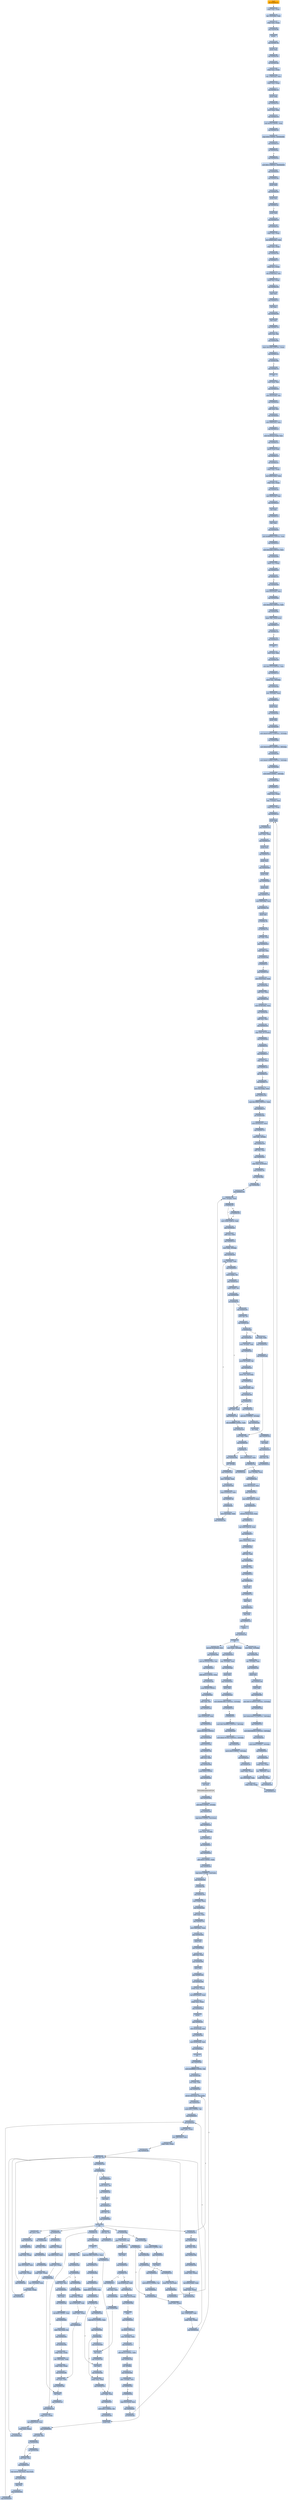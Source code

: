 digraph G {
node[shape=rectangle,style=filled,fillcolor=lightsteelblue,color=lightsteelblue]
bgcolor="transparent"
a0x0040cc23call_0x0040cc2a[label="start\ncall 0x0040cc2a",color="lightgrey",fillcolor="orange"];
a0x0040cc2axchgl_ebx_esp_[label="0x0040cc2a\nxchgl %ebx, (%esp)"];
a0x0040cc2dleal__553ebx__ebx[label="0x0040cc2d\nleal -553(%ebx), %ebx"];
a0x0040cc33xchgl_ebx_esp_[label="0x0040cc33\nxchgl %ebx, (%esp)"];
a0x0040cc36jmp_0x0040c9ff[label="0x0040cc36\njmp 0x0040c9ff"];
a0x0040c9ffpusha_[label="0x0040c9ff\npusha "];
a0x0040ca00jmp_0x0040c78e[label="0x0040ca00\njmp 0x0040c78e"];
a0x0040c78epushl_esp[label="0x0040c78e\npushl %esp"];
a0x0040c78fjmp_0x0040c565[label="0x0040c78f\njmp 0x0040c565"];
a0x0040c565call_0x0040c56b[label="0x0040c565\ncall 0x0040c56b"];
a0x0040c56bxchgl_eax_esp_[label="0x0040c56b\nxchgl %eax, (%esp)"];
a0x0040c56eleal__1238eax__eax[label="0x0040c56e\nleal -1238(%eax), %eax"];
a0x0040c574xchgl_eax_esp_[label="0x0040c574\nxchgl %eax, (%esp)"];
a0x0040c577jmp_0x0040c7e5[label="0x0040c577\njmp 0x0040c7e5"];
a0x0040c7e5pushl_ebp[label="0x0040c7e5\npushl %ebp"];
a0x0040c7e6jmp_0x0040c550[label="0x0040c7e6\njmp 0x0040c550"];
a0x0040c550movl_esp_ebp[label="0x0040c550\nmovl %esp, %ebp"];
a0x0040c552jmp_0x0040c25d[label="0x0040c552\njmp 0x0040c25d"];
a0x0040c25dsubl_0x20UINT8_esp[label="0x0040c25d\nsubl $0x20<UINT8>, %esp"];
a0x0040c260jmp_0x0040c185[label="0x0040c260\njmp 0x0040c185"];
a0x0040c185cmpl_0x0UINT8_0x0040e0b6[label="0x0040c185\ncmpl $0x0<UINT8>, 0x0040e0b6"];
a0x0040c18cjmp_0x0040cc18[label="0x0040c18c\njmp 0x0040cc18"];
a0x0040cc18jne_0x0040c6aa[label="0x0040cc18\njne 0x0040c6aa"];
a0x0040cc1ejmp_0x0040c05a[label="0x0040cc1e\njmp 0x0040c05a"];
a0x0040c05amovl_0x1UINT32_0x0040e0b6[label="0x0040c05a\nmovl $0x1<UINT32>, 0x0040e0b6"];
a0x0040c064jmp_0x0040c91c[label="0x0040c064\njmp 0x0040c91c"];
a0x0040c91cjmp_0x0040c3da[label="0x0040c91c\njmp 0x0040c3da"];
a0x0040c3dapushl_ebx[label="0x0040c3da\npushl %ebx"];
a0x0040c3dbjmp_0x0040cc02[label="0x0040c3db\njmp 0x0040cc02"];
a0x0040cc02pushl_esi[label="0x0040cc02\npushl %esi"];
a0x0040cc03jbe_0x0040cc4c[label="0x0040cc03\njbe 0x0040cc4c"];
a0x0040cc4cpushl_edi[label="0x0040cc4c\npushl %edi"];
a0x0040cc4djmp_0x0040c1c8[label="0x0040cc4d\njmp 0x0040c1c8"];
a0x0040c1c8call_0x0040c1cf[label="0x0040c1c8\ncall 0x0040c1cf"];
a0x0040c1cfxchgl_ebx_esp_[label="0x0040c1cf\nxchgl %ebx, (%esp)"];
a0x0040c1d2leal_0x64debx__ebx[label="0x0040c1d2\nleal 0x64d(%ebx), %ebx"];
a0x0040c1d8xchgl_ebx_esp_[label="0x0040c1d8\nxchgl %ebx, (%esp)"];
a0x0040c1dbjmp_0x0040c16b[label="0x0040c1db\njmp 0x0040c16b"];
a0x0040c16bcall_0x0040c172[label="0x0040c16b\ncall 0x0040c172"];
a0x0040c172xchgl_esi_esp_[label="0x0040c172\nxchgl %esi, (%esp)"];
a0x0040c175leal_0x19besi__esi[label="0x0040c175\nleal 0x19b(%esi), %esi"];
a0x0040c17bxchgl_esi_esp_[label="0x0040c17b\nxchgl %esi, (%esp)"];
a0x0040c17ejmp_0x0040c30b[label="0x0040c17e\njmp 0x0040c30b"];
a0x0040c30bpopl_eax[label="0x0040c30b\npopl %eax"];
a0x0040c30cjmp_0x0040c57f[label="0x0040c30c\njmp 0x0040c57f"];
a0x0040c57fincl_eax[label="0x0040c57f\nincl %eax"];
a0x0040c580jmp_0x0040c40b[label="0x0040c580\njmp 0x0040c40b"];
a0x0040c40bdecl_eax[label="0x0040c40b\ndecl %eax"];
a0x0040c40cjmp_0x0040c75b[label="0x0040c40c\njmp 0x0040c75b"];
a0x0040c75bxorw_ax_ax[label="0x0040c75b\nxorw %ax, %ax"];
a0x0040c75ejmp_0x0040cb6c[label="0x0040c75e\njmp 0x0040cb6c"];
a0x0040cb6ccmpw_0x5a4dUINT16_eax_[label="0x0040cb6c\ncmpw $0x5a4d<UINT16>, (%eax)"];
a0x0040cb71jmp_0x0040c55a[label="0x0040cb71\njmp 0x0040c55a"];
a0x0040c55ajne_0x0040c40b[label="0x0040c55a\njne 0x0040c40b"];
a0x0040c560jmp_0x0040c72c[label="0x0040c560\njmp 0x0040c72c"];
a0x0040c72cret[label="0x0040c72c\nret"];
a0x0040c81amovl_eax_edi[label="0x0040c81a\nmovl %eax, %edi"];
a0x0040c81cjmp_0x0040c52e[label="0x0040c81c\njmp 0x0040c52e"];
a0x0040c52emovl_0x3cedi__esi[label="0x0040c52e\nmovl 0x3c(%edi), %esi"];
a0x0040c531jmp_0x0040c4c4[label="0x0040c531\njmp 0x0040c4c4"];
a0x0040c4c4addl_edi_esi[label="0x0040c4c4\naddl %edi, %esi"];
a0x0040c4c6jmp_0x0040c851[label="0x0040c4c6\njmp 0x0040c851"];
a0x0040c851movl_0x80esi__eax[label="0x0040c851\nmovl 0x80(%esi), %eax"];
a0x0040c857jmp_0x0040c522[label="0x0040c857\njmp 0x0040c522"];
a0x0040c522movl_0x10eaxedi__eax[label="0x0040c522\nmovl 0x10(%eax,%edi), %eax"];
a0x0040c526jmp_0x0040c315[label="0x0040c526\njmp 0x0040c315"];
a0x0040c315pushl_eaxedi_[label="0x0040c315\npushl (%eax,%edi)"];
a0x0040c318jmp_0x0040c321[label="0x0040c318\njmp 0x0040c321"];
a0x0040c321call_0x0040c327[label="0x0040c321\ncall 0x0040c327"];
a0x0040c327xchgl_ebx_esp_[label="0x0040c327\nxchgl %ebx, (%esp)"];
a0x0040c32aleal_0x40cebx__ebx[label="0x0040c32a\nleal 0x40c(%ebx), %ebx"];
a0x0040c330xchgl_ebx_esp_[label="0x0040c330\nxchgl %ebx, (%esp)"];
a0x0040c333jmp_0x0040ccea[label="0x0040c333\njmp 0x0040ccea"];
a0x0040cceamovl_0x4esp__eax[label="0x0040ccea\nmovl 0x4(%esp), %eax"];
a0x0040cceejmp_0x0040ca23[label="0x0040ccee\njmp 0x0040ca23"];
a0x0040ca23incl_eax[label="0x0040ca23\nincl %eax"];
a0x0040ca24jmp_0x0040c223[label="0x0040ca24\njmp 0x0040c223"];
a0x0040c223decl_eax[label="0x0040c223\ndecl %eax"];
a0x0040c224jmp_0x0040c03c[label="0x0040c224\njmp 0x0040c03c"];
a0x0040c03candl_0xffff0000UINT32_eax[label="0x0040c03c\nandl $0xffff0000<UINT32>, %eax"];
a0x0040c041jmp_0x0040c414[label="0x0040c041\njmp 0x0040c414"];
a0x0040c414movl_0x5a4dUINT32_ecx[label="0x0040c414\nmovl $0x5a4d<UINT32>, %ecx"];
a0x0040c419jmp_0x0040c995[label="0x0040c419\njmp 0x0040c995"];
a0x0040c995cmpw_cx_eax_[label="0x0040c995\ncmpw %cx, (%eax)"];
a0x0040c998jmp_0x0040c420[label="0x0040c998\njmp 0x0040c420"];
a0x0040c420jne_0x0040c223[label="0x0040c420\njne 0x0040c223"];
a0x0040c426jmp_0x0040c0b9[label="0x0040c426\njmp 0x0040c0b9"];
a0x0040c0b9movl_0x3ceax__ecx[label="0x0040c0b9\nmovl 0x3c(%eax), %ecx"];
a0x0040c0bcjmp_0x0040c9d4[label="0x0040c0bc\njmp 0x0040c9d4"];
a0x0040c9d4movl_0x4550UINT32_edx[label="0x0040c9d4\nmovl $0x4550<UINT32>, %edx"];
a0x0040c9d9jmp_0x0040c9ec[label="0x0040c9d9\njmp 0x0040c9ec"];
a0x0040c9eccmpw_dx_eaxecx_[label="0x0040c9ec\ncmpw %dx, (%eax,%ecx)"];
a0x0040c9f0jmp_0x0040c270[label="0x0040c9f0\njmp 0x0040c270"];
a0x0040c270jne_0x0040c223[label="0x0040c270\njne 0x0040c223"];
a0x0040c276jmp_0x0040c971[label="0x0040c276\njmp 0x0040c971"];
a0x0040c971ret[label="0x0040c971\nret"];
a0x0040c732movl_eax_ebx[label="0x0040c732\nmovl %eax, %ebx"];
a0x0040c734jmp_0x0040c2e0[label="0x0040c734\njmp 0x0040c2e0"];
a0x0040c2e0movl_0x7373UINT32_eax[label="0x0040c2e0\nmovl $0x7373<UINT32>, %eax"];
a0x0040c2e5jmp_0x0040c110[label="0x0040c2e5\njmp 0x0040c110"];
a0x0040c110movw_ax__20ebp_[label="0x0040c110\nmovw %ax, -20(%ebp)"];
a0x0040c114jmp_0x0040c4af[label="0x0040c114\njmp 0x0040c4af"];
a0x0040c4afleal__32ebp__eax[label="0x0040c4af\nleal -32(%ebp), %eax"];
a0x0040c4b2jmp_0x0040c3ca[label="0x0040c4b2\njmp 0x0040c3ca"];
a0x0040c3capushl_eax[label="0x0040c3ca\npushl %eax"];
a0x0040c3cbjmp_0x0040cd01[label="0x0040c3cb\njmp 0x0040cd01"];
a0x0040cd01pushl_ebx[label="0x0040cd01\npushl %ebx"];
a0x0040cd02jmp_0x0040c087[label="0x0040cd02\njmp 0x0040c087"];
a0x0040c087movl_0x50746547UINT32__32ebp_[label="0x0040c087\nmovl $0x50746547<UINT32>, -32(%ebp)"];
a0x0040c08ejmp_0x0040c6b8[label="0x0040c08e\njmp 0x0040c6b8"];
a0x0040c6b8movl_0x41636f72UINT32__28ebp_[label="0x0040c6b8\nmovl $0x41636f72<UINT32>, -28(%ebp)"];
a0x0040c6bfjmp_0x0040ccda[label="0x0040c6bf\njmp 0x0040ccda"];
a0x0040ccdamovl_0x65726464UINT32__24ebp_[label="0x0040ccda\nmovl $0x65726464<UINT32>, -24(%ebp)"];
a0x0040cce1jmp_0x0040c966[label="0x0040cce1\njmp 0x0040c966"];
a0x0040c966movb_0x0UINT8__18ebp_[label="0x0040c966\nmovb $0x0<UINT8>, -18(%ebp)"];
a0x0040c96ajmp_0x0040ca09[label="0x0040c96a\njmp 0x0040ca09"];
a0x0040ca09call_0x0040ca10[label="0x0040ca09\ncall 0x0040ca10"];
a0x0040ca10xchgl_eax_esp_[label="0x0040ca10\nxchgl %eax, (%esp)"];
a0x0040ca13leal__77eax__eax[label="0x0040ca13\nleal -77(%eax), %eax"];
a0x0040ca19xchgl_eax_esp_[label="0x0040ca19\nxchgl %eax, (%esp)"];
a0x0040ca1cjmp_0x0040c2ce[label="0x0040ca1c\njmp 0x0040c2ce"];
a0x0040c2cepushl_ebp[label="0x0040c2ce\npushl %ebp"];
a0x0040c2cfjmp_0x0040ccd1[label="0x0040c2cf\njmp 0x0040ccd1"];
a0x0040ccd1movl_esp_ebp[label="0x0040ccd1\nmovl %esp, %ebp"];
a0x0040ccd3jmp_0x0040cc3d[label="0x0040ccd3\njmp 0x0040cc3d"];
a0x0040cc3dpushl_ecx[label="0x0040cc3d\npushl %ecx"];
a0x0040cc3ejmp_0x0040c350[label="0x0040cc3e\njmp 0x0040c350"];
a0x0040c350pushl_ecx[label="0x0040c350\npushl %ecx"];
a0x0040c351jmp_0x0040c6ed[label="0x0040c351\njmp 0x0040c6ed"];
a0x0040c6edpushl_ebx[label="0x0040c6ed\npushl %ebx"];
a0x0040c6eejmp_0x0040cb83[label="0x0040c6ee\njmp 0x0040cb83"];
a0x0040cb83pushl_esi[label="0x0040cb83\npushl %esi"];
a0x0040cb84jmp_0x0040c378[label="0x0040cb84\njmp 0x0040c378"];
a0x0040c378movl_0x8ebp__esi[label="0x0040c378\nmovl 0x8(%ebp), %esi"];
a0x0040c37bjmp_0x0040c7c0[label="0x0040c37b\njmp 0x0040c7c0"];
a0x0040c7c0pushl_edi[label="0x0040c7c0\npushl %edi"];
a0x0040c7c1js_0x0040c7f8[label="0x0040c7c1\njs 0x0040c7f8"];
a0x0040c7c3jns_0x0040c7f8[label="0x0040c7c3\njns 0x0040c7f8"];
a0x0040c7f8xorl_edi_edi[label="0x0040c7f8\nxorl %edi, %edi"];
a0x0040c7fajmp_0x0040cb13[label="0x0040c7fa\njmp 0x0040cb13"];
a0x0040cb13cmpl_edi_esi[label="0x0040cb13\ncmpl %edi, %esi"];
a0x0040cb15jmp_0x0040c69f[label="0x0040cb15\njmp 0x0040c69f"];
a0x0040c69fje_0x0040c2c5[label="0x0040c69f\nje 0x0040c2c5"];
a0x0040c6a5jmp_0x0040c142[label="0x0040c6a5\njmp 0x0040c142"];
a0x0040c142movl_0x3cesi__edx[label="0x0040c142\nmovl 0x3c(%esi), %edx"];
a0x0040c145jmp_0x0040c66c[label="0x0040c145\njmp 0x0040c66c"];
a0x0040c66caddl_esi_edx[label="0x0040c66c\naddl %esi, %edx"];
a0x0040c66ejmp_0x0040c22b[label="0x0040c66e\njmp 0x0040c22b"];
a0x0040c22bmovl_0x78edx__ecx[label="0x0040c22b\nmovl 0x78(%edx), %ecx"];
a0x0040c22ejmp_0x0040c0fe[label="0x0040c22e\njmp 0x0040c0fe"];
a0x0040c0feaddl_esi_ecx[label="0x0040c0fe\naddl %esi, %ecx"];
a0x0040c100jmp_0x0040c42b[label="0x0040c100\njmp 0x0040c42b"];
a0x0040c42bcmpl_edi_0x7cedx_[label="0x0040c42b\ncmpl %edi, 0x7c(%edx)"];
a0x0040c42ejmp_0x0040cbba[label="0x0040c42e\njmp 0x0040cbba"];
a0x0040cbbaje_0x0040c2c5[label="0x0040cbba\nje 0x0040c2c5"];
a0x0040cbc0jmp_0x0040ca71[label="0x0040cbc0\njmp 0x0040ca71"];
a0x0040ca71cmpl_esi_ecx[label="0x0040ca71\ncmpl %esi, %ecx"];
a0x0040ca73jmp_0x0040cc60[label="0x0040ca73\njmp 0x0040cc60"];
a0x0040cc60jbe_0x0040c2c5[label="0x0040cc60\njbe 0x0040c2c5"];
a0x0040cc66jmp_0x0040c77a[label="0x0040cc66\njmp 0x0040c77a"];
a0x0040c77amovl_0xcebp__ebx[label="0x0040c77a\nmovl 0xc(%ebp), %ebx"];
a0x0040c77djmp_0x0040c458[label="0x0040c77d\njmp 0x0040c458"];
a0x0040c458cmpl_0x10000UINT32_ebx[label="0x0040c458\ncmpl $0x10000<UINT32>, %ebx"];
a0x0040c45ejmp_0x0040cc76[label="0x0040c45e\njmp 0x0040cc76"];
a0x0040cc76jae_0x0040c649[label="0x0040cc76\njae 0x0040c649"];
a0x0040c649movl_0x20ecx__eax[label="0x0040c649\nmovl 0x20(%ecx), %eax"];
a0x0040c64cjmp_0x0040c752[label="0x0040c64c\njmp 0x0040c752"];
a0x0040c752andl_edi__4ebp_[label="0x0040c752\nandl %edi, -4(%ebp)"];
a0x0040c755jmp_0x0040c359[label="0x0040c755\njmp 0x0040c359"];
a0x0040c359addl_esi_eax[label="0x0040c359\naddl %esi, %eax"];
a0x0040c35bjmp_0x0040c6e2[label="0x0040c35b\njmp 0x0040c6e2"];
a0x0040c6e2cmpl_edi_0x18ecx_[label="0x0040c6e2\ncmpl %edi, 0x18(%ecx)"];
a0x0040c6e5jmp_0x0040c7b5[label="0x0040c6e5\njmp 0x0040c7b5"];
a0x0040c7b5jbe_0x0040c9b9[label="0x0040c7b5\njbe 0x0040c9b9"];
a0x0040c7bbjmp_0x0040c6b3[label="0x0040c7bb\njmp 0x0040c6b3"];
a0x0040c6b3jmp_0x0040c23d[label="0x0040c6b3\njmp 0x0040c23d"];
a0x0040c23dmovl__4ebp__edx[label="0x0040c23d\nmovl -4(%ebp), %edx"];
a0x0040c240jl_0x0040c267[label="0x0040c240\njl 0x0040c267"];
a0x0040c242jnl_0x0040c267[label="0x0040c242\njnl 0x0040c267"];
a0x0040c267movl_eaxedx4__edx[label="0x0040c267\nmovl (%eax,%edx,4), %edx"];
a0x0040c26ajmp_0x0040cae2[label="0x0040c26a\njmp 0x0040cae2"];
a0x0040cae2addl_esi_edx[label="0x0040cae2\naddl %esi, %edx"];
a0x0040cae4jmp_0x0040ca35[label="0x0040cae4\njmp 0x0040ca35"];
a0x0040ca35movl_ebx__8ebp_[label="0x0040ca35\nmovl %ebx, -8(%ebp)"];
a0x0040ca38jmp_0x0040ca65[label="0x0040ca38\njmp 0x0040ca65"];
a0x0040ca65movl__8ebp__ebx[label="0x0040ca65\nmovl -8(%ebp), %ebx"];
a0x0040ca68jmp_0x0040c87f[label="0x0040ca68\njmp 0x0040c87f"];
a0x0040c87fmovb_ebx__bl[label="0x0040c87f\nmovb (%ebx), %bl"];
a0x0040c881jmp_0x0040cad7[label="0x0040c881\njmp 0x0040cad7"];
a0x0040cad7cmpb_edx__bl[label="0x0040cad7\ncmpb (%edx), %bl"];
a0x0040cad9jmp_0x0040c689[label="0x0040cad9\njmp 0x0040c689"];
a0x0040c689jne_0x0040c2f7[label="0x0040c689\njne 0x0040c2f7"];
a0x0040c2f7sbbl_edx_edx[label="0x0040c2f7\nsbbl %edx, %edx"];
a0x0040c2f9jmp_0x0040c7ed[label="0x0040c2f9\njmp 0x0040c7ed"];
a0x0040c7edsbbl_0xffffffffUINT8_edx[label="0x0040c7ed\nsbbl $0xffffffff<UINT8>, %edx"];
a0x0040c7f0jmp_0x0040caf4[label="0x0040c7f0\njmp 0x0040caf4"];
a0x0040caf4testl_edx_edx[label="0x0040caf4\ntestl %edx, %edx"];
a0x0040caf6jmp_0x0040c362[label="0x0040caf6\njmp 0x0040c362"];
a0x0040c362je_0x0040c1fc[label="0x0040c362\nje 0x0040c1fc"];
a0x0040c368jmp_0x0040cb8d[label="0x0040c368\njmp 0x0040cb8d"];
a0x0040cb8dincl__4ebp_[label="0x0040cb8d\nincl -4(%ebp)"];
a0x0040cb90jmp_0x0040c4cd[label="0x0040cb90\njmp 0x0040c4cd"];
a0x0040c4cdmovl__4ebp__edx[label="0x0040c4cd\nmovl -4(%ebp), %edx"];
a0x0040c4d0jmp_0x0040ccb4[label="0x0040c4d0\njmp 0x0040ccb4"];
a0x0040ccb4cmpl_0x18ecx__edx[label="0x0040ccb4\ncmpl 0x18(%ecx), %edx"];
a0x0040ccb7jmp_0x0040c76f[label="0x0040ccb7\njmp 0x0040c76f"];
a0x0040c76fjb_0x0040c0ce[label="0x0040c76f\njb 0x0040c0ce"];
a0x0040c0cemovl_0xcebp__ebx[label="0x0040c0ce\nmovl 0xc(%ebp), %ebx"];
a0x0040c0d1jmp_0x0040c23d[label="0x0040c0d1\njmp 0x0040c23d"];
a0x0040c68fjmp_0x0040c401[label="0x0040c68f\njmp 0x0040c401"];
a0x0040c401testb_bl_bl[label="0x0040c401\ntestb %bl, %bl"];
a0x0040c403jmp_0x0040c160[label="0x0040c403\njmp 0x0040c160"];
a0x0040c160je_0x0040c0a4[label="0x0040c160\nje 0x0040c0a4"];
a0x0040c166jmp_0x0040c497[label="0x0040c166\njmp 0x0040c497"];
a0x0040c497movl__8ebp__ebx[label="0x0040c497\nmovl -8(%ebp), %ebx"];
a0x0040c49ajmp_0x0040c3b5[label="0x0040c49a\njmp 0x0040c3b5"];
a0x0040c3b5movb_0x1ebx__bl[label="0x0040c3b5\nmovb 0x1(%ebx), %bl"];
a0x0040c3b8jmp_0x0040cac5[label="0x0040c3b8\njmp 0x0040cac5"];
a0x0040cac5movb_bl_0xbebp_[label="0x0040cac5\nmovb %bl, 0xb(%ebp)"];
a0x0040cac8jmp_0x0040c544[label="0x0040cac8\njmp 0x0040c544"];
a0x0040c544cmpb_0x1edx__bl[label="0x0040c544\ncmpb 0x1(%edx), %bl"];
a0x0040c547jmp_0x0040c300[label="0x0040c547\njmp 0x0040c300"];
a0x0040c300jne_0x0040c2f7[label="0x0040c300\njne 0x0040c2f7"];
a0x0040c306jmp_0x0040cc81[label="0x0040c306\njmp 0x0040cc81"];
a0x0040cc81addl_0x2UINT8__8ebp_[label="0x0040cc81\naddl $0x2<UINT8>, -8(%ebp)"];
a0x0040cc85jmp_0x0040cb3b[label="0x0040cc85\njmp 0x0040cb3b"];
a0x0040cb3bincl_edx[label="0x0040cb3b\nincl %edx"];
a0x0040cb3cjmp_0x0040c2b2[label="0x0040cb3c\njmp 0x0040c2b2"];
a0x0040c2b2incl_edx[label="0x0040c2b2\nincl %edx"];
a0x0040c2b3jmp_0x0040cd14[label="0x0040c2b3\njmp 0x0040cd14"];
a0x0040cd14testb_bl_bl[label="0x0040cd14\ntestb %bl, %bl"];
a0x0040cd16jmp_0x0040c619[label="0x0040cd16\njmp 0x0040c619"];
a0x0040c619jne_0x0040ca65[label="0x0040c619\njne 0x0040ca65"];
a0x0040c0a4xorl_edx_edx[label="0x0040c0a4\nxorl %edx, %edx"];
a0x0040c0a6jmp_0x0040c037[label="0x0040c0a6\njmp 0x0040c037"];
a0x0040c037jmp_0x0040caf4[label="0x0040c037\njmp 0x0040caf4"];
a0x0040c1fcmovl_0x24ecx__eax[label="0x0040c1fc\nmovl 0x24(%ecx), %eax"];
a0x0040c1ffjp_0x0040c254[label="0x0040c1ff\njp 0x0040c254"];
a0x0040c254movl__4ebp__edx[label="0x0040c254\nmovl -4(%ebp), %edx"];
a0x0040c257jmp_0x0040c381[label="0x0040c257\njmp 0x0040c381"];
a0x0040c381movl_0x1cecx__ecx[label="0x0040c381\nmovl 0x1c(%ecx), %ecx"];
a0x0040c384jmp_0x0040c205[label="0x0040c384\njmp 0x0040c205"];
a0x0040c205leal_eaxedx2__eax[label="0x0040c205\nleal (%eax,%edx,2), %eax"];
a0x0040c208jmp_0x0040c874[label="0x0040c208\njmp 0x0040c874"];
a0x0040c874movzwl_eaxesi__eax[label="0x0040c874\nmovzwl (%eax,%esi), %eax"];
a0x0040c878jmp_0x0040c7a7[label="0x0040c878\njmp 0x0040c7a7"];
a0x0040c7a7leal_ecxeax4__eax[label="0x0040c7a7\nleal (%ecx,%eax,4), %eax"];
a0x0040c7aajmp_0x0040c077[label="0x0040c7aa\njmp 0x0040c077"];
a0x0040c077movl_eaxesi__edi[label="0x0040c077\nmovl (%eax,%esi), %edi"];
a0x0040c07ajmp_0x0040c9f7[label="0x0040c07a\njmp 0x0040c9f7"];
a0x0040c9f7addl_esi_edi[label="0x0040c9f7\naddl %esi, %edi"];
a0x0040c9f9jmp_0x0040c9b9[label="0x0040c9f9\njmp 0x0040c9b9"];
a0x0040c9b9movl_edi_eax[label="0x0040c9b9\nmovl %edi, %eax"];
a0x0040c9bbjmp_0x0040ca7a[label="0x0040c9bb\njmp 0x0040ca7a"];
a0x0040ca7ajmp_0x0040c397[label="0x0040ca7a\njmp 0x0040c397"];
a0x0040c397popl_edi[label="0x0040c397\npopl %edi"];
a0x0040c398jmp_0x0040c11a[label="0x0040c398\njmp 0x0040c11a"];
a0x0040c11apopl_esi[label="0x0040c11a\npopl %esi"];
a0x0040c11bjmp_0x0040c437[label="0x0040c11b\njmp 0x0040c437"];
a0x0040c437popl_ebx[label="0x0040c437\npopl %ebx"];
a0x0040c438jmp_0x0040c1a3[label="0x0040c438\njmp 0x0040c1a3"];
a0x0040c1a3leave_[label="0x0040c1a3\nleave "];
a0x0040c1a4jmp_0x0040cccb[label="0x0040c1a4\njmp 0x0040cccb"];
a0x0040cccbret[label="0x0040cccb\nret"];
a0x0040c9c1movl_eax__16ebp_[label="0x0040c9c1\nmovl %eax, -16(%ebp)"];
a0x0040c9c4jmp_0x0040c637[label="0x0040c9c4\njmp 0x0040c637"];
a0x0040c637leal__32ebp__eax[label="0x0040c637\nleal -32(%ebp), %eax"];
a0x0040c63ajmp_0x0040cbd8[label="0x0040c63a\njmp 0x0040cbd8"];
a0x0040cbd8pushl_eax[label="0x0040cbd8\npushl %eax"];
a0x0040cbd9jmp_0x0040c624[label="0x0040cbd9\njmp 0x0040c624"];
a0x0040c624pushl_ebx[label="0x0040c624\npushl %ebx"];
a0x0040c625jmp_0x0040c4a2[label="0x0040c625\njmp 0x0040c4a2"];
a0x0040c4a2movl_0x64616f4cUINT32__32ebp_[label="0x0040c4a2\nmovl $0x64616f4c<UINT32>, -32(%ebp)"];
a0x0040c4a9jbe_0x0040c47e[label="0x0040c4a9\njbe 0x0040c47e"];
a0x0040c4abja_0x0040c47e[label="0x0040c4ab\nja 0x0040c47e"];
a0x0040c47emovl_0x7262694cUINT32__28ebp_[label="0x0040c47e\nmovl $0x7262694c<UINT32>, -28(%ebp)"];
a0x0040c485jmp_0x0040c4d7[label="0x0040c485\njmp 0x0040c4d7"];
a0x0040c4d7movl_0x41797261UINT32__24ebp_[label="0x0040c4d7\nmovl $0x41797261<UINT32>, -24(%ebp)"];
a0x0040c4dejmp_0x0040c5e8[label="0x0040c4de\njmp 0x0040c5e8"];
a0x0040c5e8movb_0x0UINT8__20ebp_[label="0x0040c5e8\nmovb $0x0<UINT8>, -20(%ebp)"];
a0x0040c5ecjmp_0x0040ca41[label="0x0040c5ec\njmp 0x0040ca41"];
a0x0040ca41call_0x0040ca47[label="0x0040ca41\ncall 0x0040ca47"];
a0x0040ca47xchgl_ebp_esp_[label="0x0040ca47\nxchgl %ebp, (%esp)"];
a0x0040ca4aleal__633ebp__ebp[label="0x0040ca4a\nleal -633(%ebp), %ebp"];
a0x0040ca50xchgl_ebp_esp_[label="0x0040ca50\nxchgl %ebp, (%esp)"];
a0x0040ca53jmp_0x0040c2ce[label="0x0040ca53\njmp 0x0040c2ce"];
a0x0040c7cdmovl_eax__12ebp_[label="0x0040c7cd\nmovl %eax, -12(%ebp)"];
a0x0040c7d0jmp_0x0040c09a[label="0x0040c7d0\njmp 0x0040c09a"];
a0x0040c09aleal__32ebp__eax[label="0x0040c09a\nleal -32(%ebp), %eax"];
a0x0040c09djmp_0x0040cc56[label="0x0040c09d\njmp 0x0040cc56"];
a0x0040cc56pushl_eax[label="0x0040cc56\npushl %eax"];
a0x0040cc57jmp_0x0040c108[label="0x0040cc57\njmp 0x0040c108"];
a0x0040c108pushl_ebx[label="0x0040c108\npushl %ebx"];
a0x0040c109jmp_0x0040c987[label="0x0040c109\njmp 0x0040c987"];
a0x0040c987movl_0x74726956UINT32__32ebp_[label="0x0040c987\nmovl $0x74726956<UINT32>, -32(%ebp)"];
a0x0040c98ejmp_0x0040c3e4[label="0x0040c98e\njmp 0x0040c3e4"];
a0x0040c3e4movl_0x416c6175UINT32__28ebp_[label="0x0040c3e4\nmovl $0x416c6175<UINT32>, -28(%ebp)"];
a0x0040c3ebjmp_0x0040c537[label="0x0040c3eb\njmp 0x0040c537"];
a0x0040c537movl_0x636f6c6cUINT32__24ebp_[label="0x0040c537\nmovl $0x636f6c6c<UINT32>, -24(%ebp)"];
a0x0040c53ejmp_0x0040c0ac[label="0x0040c53e\njmp 0x0040c0ac"];
a0x0040c0acmovb_0x0UINT8__20ebp_[label="0x0040c0ac\nmovb $0x0<UINT8>, -20(%ebp)"];
a0x0040c0b0jmp_0x0040c43e[label="0x0040c0b0\njmp 0x0040c43e"];
a0x0040c43ecall_0x0040c444[label="0x0040c43e\ncall 0x0040c444"];
a0x0040c444xchgl_esi_esp_[label="0x0040c444\nxchgl %esi, (%esp)"];
a0x0040c447leal__760esi__esi[label="0x0040c447\nleal -760(%esi), %esi"];
a0x0040c44dxchgl_esi_esp_[label="0x0040c44d\nxchgl %esi, (%esp)"];
a0x0040c450jmp_0x0040c2ce[label="0x0040c450\njmp 0x0040c2ce"];
a0x0040c14bmovzwl_0x14esi__ecx[label="0x0040c14b\nmovzwl 0x14(%esi), %ecx"];
a0x0040c14fjmp_0x0040c48d[label="0x0040c14f\njmp 0x0040c48d"];
a0x0040c48dmovl_0x74ecxesi__esi[label="0x0040c48d\nmovl 0x74(%ecx,%esi), %esi"];
a0x0040c491jmp_0x0040c653[label="0x0040c491\njmp 0x0040c653"];
a0x0040c653addl_0x1cUINT8_esp[label="0x0040c653\naddl $0x1c<UINT8>, %esp"];
a0x0040c656jmp_0x0040caba[label="0x0040c656\njmp 0x0040caba"];
a0x0040cabapushl_0x40UINT8[label="0x0040caba\npushl $0x40<UINT8>"];
a0x0040cabcjmp_0x0040c9a5[label="0x0040cabc\njmp 0x0040c9a5"];
a0x0040c9a5addl_edi_esi[label="0x0040c9a5\naddl %edi, %esi"];
a0x0040c9a7jmp_0x0040c3a0[label="0x0040c9a7\njmp 0x0040c3a0"];
a0x0040c3a0movl_0x20esi__ebx[label="0x0040c3a0\nmovl 0x20(%esi), %ebx"];
a0x0040c3a3jmp_0x0040c959[label="0x0040c3a3\njmp 0x0040c959"];
a0x0040c959pushl_0x1000UINT32[label="0x0040c959\npushl $0x1000<UINT32>"];
a0x0040c95ejmp_0x0040cb08[label="0x0040c95e\njmp 0x0040cb08"];
a0x0040cb08pushl_0x42esi_[label="0x0040cb08\npushl 0x42(%esi)"];
a0x0040cb0bjmp_0x0040c7d8[label="0x0040cb0b\njmp 0x0040c7d8"];
a0x0040c7d8addl_esi_ebx[label="0x0040c7d8\naddl %esi, %ebx"];
a0x0040c7dajmp_0x0040c609[label="0x0040c7da\njmp 0x0040c609"];
a0x0040c609pushl_0x0UINT8[label="0x0040c609\npushl $0x0<UINT8>"];
a0x0040c60bjmp_0x0040c4e4[label="0x0040c60b\njmp 0x0040c4e4"];
a0x0040c4e4call_eax[label="0x0040c4e4\ncall %eax"];
VirtualAlloc_kernel32_dll[label="VirtualAlloc@kernel32.dll",color="lightgrey",fillcolor="lightgrey"];
a0x0040c4e6jmp_0x0040c06b[label="0x0040c4e6\njmp 0x0040c06b"];
a0x0040c06bandl_0x0UINT8__4ebp_[label="0x0040c06b\nandl $0x0<UINT8>, -4(%ebp)"];
a0x0040c06fjmp_0x0040cc9e[label="0x0040c06f\njmp 0x0040cc9e"];
a0x0040cc9ecmpl_0x0UINT8_0x2cesi_[label="0x0040cc9e\ncmpl $0x0<UINT8>, 0x2c(%esi)"];
a0x0040cca2jmp_0x0040ca2c[label="0x0040cca2\njmp 0x0040ca2c"];
a0x0040ca2cmovl_eax__8ebp_[label="0x0040ca2c\nmovl %eax, -8(%ebp)"];
a0x0040ca2fjmp_0x0040caaf[label="0x0040ca2f\njmp 0x0040caaf"];
a0x0040caafjbe_0x0040c911[label="0x0040caaf\njbe 0x0040c911"];
a0x0040cab5jmp_0x0040cb32[label="0x0040cab5\njmp 0x0040cb32"];
a0x0040cb32addl_0x8UINT8_ebx[label="0x0040cb32\naddl $0x8<UINT8>, %ebx"];
a0x0040cb35jmp_0x0040ccbf[label="0x0040cb35\njmp 0x0040ccbf"];
a0x0040ccbfcmpl_0x0UINT8_0x4ebx_[label="0x0040ccbf\ncmpl $0x0<UINT8>, 0x4(%ebx)"];
a0x0040ccc3jmp_0x0040c04f[label="0x0040ccc3\njmp 0x0040c04f"];
a0x0040c04fje_0x0040c3bf[label="0x0040c04f\nje 0x0040c3bf"];
a0x0040c055jmp_0x0040c38a[label="0x0040c055\njmp 0x0040c38a"];
a0x0040c38amovl_ebx__ecx[label="0x0040c38a\nmovl (%ebx), %ecx"];
a0x0040c38cjmp_0x0040c4ed[label="0x0040c38c\njmp 0x0040c4ed"];
a0x0040c4edaddl_eax_ecx[label="0x0040c4ed\naddl %eax, %ecx"];
a0x0040c4efjmp_0x0040c795[label="0x0040c4ef\njmp 0x0040c795"];
a0x0040c795movl_0x8ebx__eax[label="0x0040c795\nmovl 0x8(%ebx), %eax"];
a0x0040c798jmp_0x0040cb63[label="0x0040c798\njmp 0x0040cb63"];
a0x0040cb63pushl_ecx[label="0x0040cb63\npushl %ecx"];
a0x0040cb64jmp_0x0040c889[label="0x0040cb64\njmp 0x0040c889"];
a0x0040c889addl_esi_eax[label="0x0040c889\naddl %esi, %eax"];
a0x0040c88bjmp_0x0040c6f6[label="0x0040c88b\njmp 0x0040c6f6"];
a0x0040c6f6pushl_eax[label="0x0040c6f6\npushl %eax"];
a0x0040c6f7jmp_0x0040c593[label="0x0040c6f7\njmp 0x0040c593"];
a0x0040c593call_0x0040c599[label="0x0040c593\ncall 0x0040c599"];
a0x0040c599xchgl_eax_esp_[label="0x0040c599\nxchgl %eax, (%esp)"];
a0x0040c59cleal_0x635eax__eax[label="0x0040c59c\nleal 0x635(%eax), %eax"];
a0x0040c5a2xchgl_eax_esp_[label="0x0040c5a2\nxchgl %eax, (%esp)"];
a0x0040c5a5jmp_0x0040c030[label="0x0040c5a5\njmp 0x0040c030"];
a0x0040c030pusha_[label="0x0040c030\npusha "];
a0x0040c031jmp_0x0040c3f4[label="0x0040c031\njmp 0x0040c3f4"];
a0x0040c3f4movl_0x24esp__esi[label="0x0040c3f4\nmovl 0x24(%esp), %esi"];
a0x0040c3f8jmp_0x0040c9df[label="0x0040c3f8\njmp 0x0040c9df"];
a0x0040c9dfmovl_0x28esp__edi[label="0x0040c9df\nmovl 0x28(%esp), %edi"];
a0x0040c9e3jmp_0x0040cbe8[label="0x0040c9e3\njmp 0x0040cbe8"];
a0x0040cbe8cld_[label="0x0040cbe8\ncld "];
a0x0040cbe9jmp_0x0040c80f[label="0x0040cbe9\njmp 0x0040c80f"];
a0x0040c80fmovb_0xffffff80UINT8_dl[label="0x0040c80f\nmovb $0xffffff80<UINT8>, %dl"];
a0x0040c811jmp_0x0040c3d2[label="0x0040c811\njmp 0x0040c3d2"];
a0x0040c3d2xorl_ebx_ebx[label="0x0040c3d2\nxorl %ebx, %ebx"];
a0x0040c3d4jmp_0x0040c5e1[label="0x0040c3d4\njmp 0x0040c5e1"];
a0x0040c5e1movsb_ds_esi__es_edi_[label="0x0040c5e1\nmovsb %ds:(%esi), %es:(%edi)"];
a0x0040c5e2jmp_0x0040c8c4[label="0x0040c5e2\njmp 0x0040c8c4"];
a0x0040c8c4movb_0x2UINT8_bl[label="0x0040c8c4\nmovb $0x2<UINT8>, %bl"];
a0x0040c8c6jmp_0x0040c829[label="0x0040c8c6\njmp 0x0040c829"];
a0x0040c829call_0x0040c82f[label="0x0040c829\ncall 0x0040c82f"];
a0x0040c82fxchgl_ebx_esp_[label="0x0040c82f\nxchgl %ebx, (%esp)"];
a0x0040c832leal__560ebx__ebx[label="0x0040c832\nleal -560(%ebx), %ebx"];
a0x0040c838xchgl_ebx_esp_[label="0x0040c838\nxchgl %ebx, (%esp)"];
a0x0040c83bjmp_0x0040cc8c[label="0x0040c83b\njmp 0x0040cc8c"];
a0x0040cc8caddb_dl_dl[label="0x0040cc8c\naddb %dl, %dl"];
a0x0040cc8ejmp_0x0040c1bd[label="0x0040cc8e\njmp 0x0040c1bd"];
a0x0040c1bdjne_0x0040c643[label="0x0040c1bd\njne 0x0040c643"];
a0x0040c1c3jmp_0x0040cb53[label="0x0040c1c3\njmp 0x0040cb53"];
a0x0040cb53movb_esi__dl[label="0x0040cb53\nmovb (%esi), %dl"];
a0x0040cb55jmp_0x0040c291[label="0x0040cb55\njmp 0x0040c291"];
a0x0040c291incl_esi[label="0x0040c291\nincl %esi"];
a0x0040c292jmp_0x0040ca7f[label="0x0040c292\njmp 0x0040ca7f"];
a0x0040ca7fadcb_dl_dl[label="0x0040ca7f\nadcb %dl, %dl"];
a0x0040ca81jmp_0x0040c643[label="0x0040ca81\njmp 0x0040c643"];
a0x0040c643ret[label="0x0040c643\nret"];
a0x0040c5fejae_0x0040c5e1[label="0x0040c5fe\njae 0x0040c5e1"];
a0x0040c604jmp_0x0040c748[label="0x0040c604\njmp 0x0040c748"];
a0x0040c748xorl_ecx_ecx[label="0x0040c748\nxorl %ecx, %ecx"];
a0x0040c74ajmp_0x0040c298[label="0x0040c74a\njmp 0x0040c298"];
a0x0040c298call_0x0040c29e[label="0x0040c298\ncall 0x0040c29e"];
a0x0040c29exchgl_ebx_esp_[label="0x0040c29e\nxchgl %ebx, (%esp)"];
a0x0040c2a1leal_0x9ceebx__ebx[label="0x0040c2a1\nleal 0x9ce(%ebx), %ebx"];
a0x0040c2a7xchgl_ebx_esp_[label="0x0040c2a7\nxchgl %ebx, (%esp)"];
a0x0040c2aajmp_0x0040cc8c[label="0x0040c2aa\njmp 0x0040cc8c"];
a0x0040cc6bjae_0x0040c016[label="0x0040cc6b\njae 0x0040c016"];
a0x0040cc71jmp_0x0040c6d8[label="0x0040cc71\njmp 0x0040c6d8"];
a0x0040c6d8xorl_eax_eax[label="0x0040c6d8\nxorl %eax, %eax"];
a0x0040c6dajmp_0x0040c0e4[label="0x0040c6da\njmp 0x0040c0e4"];
a0x0040c0e4call_0x0040c0eb[label="0x0040c0e4\ncall 0x0040c0eb"];
a0x0040c0ebxchgl_ebx_esp_[label="0x0040c0eb\nxchgl %ebx, (%esp)"];
a0x0040c0eeleal__233ebx__ebx[label="0x0040c0ee\nleal -233(%ebx), %ebx"];
a0x0040c0f4xchgl_ebx_esp_[label="0x0040c0f4\nxchgl %ebx, (%esp)"];
a0x0040c0f7jmp_0x0040cc8c[label="0x0040c0f7\njmp 0x0040cc8c"];
a0x0040c000jae_0x0040c800[label="0x0040c000\njae 0x0040c800"];
a0x0040c006jmp_0x0040c8eb[label="0x0040c006\njmp 0x0040c8eb"];
a0x0040c8ebmovb_0x2UINT8_bl[label="0x0040c8eb\nmovb $0x2<UINT8>, %bl"];
a0x0040c8edjmp_0x0040c85f[label="0x0040c8ed\njmp 0x0040c85f"];
a0x0040c85fincl_ecx[label="0x0040c85f\nincl %ecx"];
a0x0040c860jmp_0x0040c6cd[label="0x0040c860\njmp 0x0040c6cd"];
a0x0040c6cdmovb_0x10UINT8_al[label="0x0040c6cd\nmovb $0x10<UINT8>, %al"];
a0x0040c6cfjmp_0x0040c8cc[label="0x0040c6cf\njmp 0x0040c8cc"];
a0x0040c8cccall_0x0040c8d3[label="0x0040c8cc\ncall 0x0040c8d3"];
a0x0040c8d3xchgl_ebx_esp_[label="0x0040c8d3\nxchgl %ebx, (%esp)"];
a0x0040c8d6leal__2186ebx__ebx[label="0x0040c8d6\nleal -2186(%ebx), %ebx"];
a0x0040c8dcxchgl_ebx_esp_[label="0x0040c8dc\nxchgl %ebx, (%esp)"];
a0x0040c8dfjmp_0x0040cc8c[label="0x0040c8df\njmp 0x0040cc8c"];
a0x0040c047adcb_al_al[label="0x0040c047\nadcb %al, %al"];
a0x0040c049jmp_0x0040c137[label="0x0040c049\njmp 0x0040c137"];
a0x0040c137jae_0x0040c8cc[label="0x0040c137\njae 0x0040c8cc"];
a0x0040c13djmp_0x0040c892[label="0x0040c13d\njmp 0x0040c892"];
a0x0040c892jne_0x0040ca9a[label="0x0040c892\njne 0x0040ca9a"];
a0x0040c898jmp_0x0040c192[label="0x0040c898\njmp 0x0040c192"];
a0x0040c192stosb_al_es_edi_[label="0x0040c192\nstosb %al, %es:(%edi)"];
a0x0040c193jmp_0x0040c843[label="0x0040c193\njmp 0x0040c843"];
a0x0040c843je_0x0040c829[label="0x0040c843\nje 0x0040c829"];
a0x0040c800lodsb_ds_esi__al[label="0x0040c800\nlodsb %ds:(%esi), %al"];
a0x0040c801jmp_0x0040cace[label="0x0040c801\njmp 0x0040cace"];
a0x0040caceshrl_eax[label="0x0040cace\nshrl %eax"];
a0x0040cad0jmp_0x0040c501[label="0x0040cad0\njmp 0x0040c501"];
a0x0040c501je_0x0040c700[label="0x0040c501\nje 0x0040c700"];
a0x0040c507jmp_0x0040c677[label="0x0040c507\njmp 0x0040c677"];
a0x0040c677adcl_ecx_ecx[label="0x0040c677\nadcl %ecx, %ecx"];
a0x0040c679jmp_0x0040c8bf[label="0x0040c679\njmp 0x0040c8bf"];
a0x0040c8bfjmp_0x0040c848[label="0x0040c8bf\njmp 0x0040c848"];
a0x0040c848incl_ecx[label="0x0040c848\nincl %ecx"];
a0x0040c849jmp_0x0040c2d8[label="0x0040c849\njmp 0x0040c2d8"];
a0x0040c2d8incl_ecx[label="0x0040c2d8\nincl %ecx"];
a0x0040c2d9jmp_0x0040c4ba[label="0x0040c2d9\njmp 0x0040c4ba"];
a0x0040c4baxchgl_eax_ebp[label="0x0040c4ba\nxchgl %eax, %ebp"];
a0x0040c4bbjmp_0x0040c234[label="0x0040c4bb\njmp 0x0040c234"];
a0x0040c234movl_ebp_eax[label="0x0040c234\nmovl %ebp, %eax"];
a0x0040c236jmp_0x0040c97f[label="0x0040c236\njmp 0x0040c97f"];
a0x0040c97fmovb_0x1UINT8_bl[label="0x0040c97f\nmovb $0x1<UINT8>, %bl"];
a0x0040c981jmp_0x0040ca9a[label="0x0040c981\njmp 0x0040ca9a"];
a0x0040ca9apushl_esi[label="0x0040ca9a\npushl %esi"];
a0x0040ca9bjmp_0x0040c94e[label="0x0040ca9b\njmp 0x0040c94e"];
a0x0040c94emovl_edi_esi[label="0x0040c94e\nmovl %edi, %esi"];
a0x0040c950jo_0x0040c908[label="0x0040c950\njo 0x0040c908"];
a0x0040c952jno_0x0040c908[label="0x0040c952\njno 0x0040c908"];
a0x0040c908subl_eax_esi[label="0x0040c908\nsubl %eax, %esi"];
a0x0040c90ajmp_0x0040c199[label="0x0040c90a\njmp 0x0040c199"];
a0x0040c199repz_movsb_ds_esi__es_edi_[label="0x0040c199\nrepz movsb %ds:(%esi), %es:(%edi)"];
a0x0040c19bjmp_0x0040c8f6[label="0x0040c19b\njmp 0x0040c8f6"];
a0x0040c8f6popl_esi[label="0x0040c8f6\npopl %esi"];
a0x0040c8f7jmp_0x0040c082[label="0x0040c8f7\njmp 0x0040c082"];
a0x0040c082jmp_0x0040c829[label="0x0040c082\njmp 0x0040c829"];
a0x0040c016call_0x0040c01c[label="0x0040c016\ncall 0x0040c01c"];
a0x0040c01cxchgl_esi_esp_[label="0x0040c01c\nxchgl %esi, (%esp)"];
a0x0040c01fleal_0x6f1esi__esi[label="0x0040c01f\nleal 0x6f1(%esi), %esi"];
a0x0040c025xchgl_esi_esp_[label="0x0040c025\nxchgl %esi, (%esp)"];
a0x0040c028jmp_0x0040c346[label="0x0040c028\njmp 0x0040c346"];
a0x0040c346incl_ecx[label="0x0040c346\nincl %ecx"];
a0x0040c347jmp_0x0040c1e2[label="0x0040c347\njmp 0x0040c1e2"];
a0x0040c1e2call_0x0040c1e8[label="0x0040c1e2\ncall 0x0040c1e8"];
a0x0040c1e8xchgl_ecx_esp_[label="0x0040c1e8\nxchgl %ecx, (%esp)"];
a0x0040c1ebleal_0x8abecx__ecx[label="0x0040c1eb\nleal 0x8ab(%ecx), %ecx"];
a0x0040c1f1xchgl_ecx_esp_[label="0x0040c1f1\nxchgl %ecx, (%esp)"];
a0x0040c1f4jmp_0x0040cc8c[label="0x0040c1f4\njmp 0x0040cc8c"];
a0x0040ca92adcl_ecx_ecx[label="0x0040ca92\nadcl %ecx, %ecx"];
a0x0040ca94jmp_0x0040c5ad[label="0x0040ca94\njmp 0x0040c5ad"];
a0x0040c5adcall_0x0040c5b3[label="0x0040c5ad\ncall 0x0040c5b3"];
a0x0040c5b3xchgl_edx_esp_[label="0x0040c5b3\nxchgl %edx, (%esp)"];
a0x0040c5b6leal__631edx__edx[label="0x0040c5b6\nleal -631(%edx), %edx"];
a0x0040c5bcxchgl_edx_esp_[label="0x0040c5bc\nxchgl %edx, (%esp)"];
a0x0040c5bfjmp_0x0040cc8c[label="0x0040c5bf\njmp 0x0040cc8c"];
a0x0040c33bjb_0x0040c1e2[label="0x0040c33b\njb 0x0040c1e2"];
a0x0040c341jmp_0x0040c809[label="0x0040c341\njmp 0x0040c809"];
a0x0040c809ret[label="0x0040c809\nret"];
a0x0040c70csubl_ebx_ecx[label="0x0040c70c\nsubl %ebx, %ecx"];
a0x0040c70ejmp_0x0040caa4[label="0x0040c70e\njmp 0x0040caa4"];
a0x0040caa4jne_0x0040c62d[label="0x0040caa4\njne 0x0040c62d"];
a0x0040caaajmp_0x0040c464[label="0x0040caaa\njmp 0x0040c464"];
a0x0040c464call_0x0040c46b[label="0x0040c464\ncall 0x0040c46b"];
a0x0040c46bxchgl_edx_esp_[label="0x0040c46b\nxchgl %edx, (%esp)"];
a0x0040c46eleal_0x1f6edx__edx[label="0x0040c46e\nleal 0x1f6(%edx), %edx"];
a0x0040c474xchgl_edx_esp_[label="0x0040c474\nxchgl %edx, (%esp)"];
a0x0040c477jmp_0x0040cbf9[label="0x0040c477\njmp 0x0040cbf9"];
a0x0040cbf9xorl_ecx_ecx[label="0x0040cbf9\nxorl %ecx, %ecx"];
a0x0040cbfbjmp_0x0040c346[label="0x0040cbfb\njmp 0x0040c346"];
a0x0040c65fjmp_0x0040c234[label="0x0040c65f\njmp 0x0040c234"];
a0x0040c62dxchgl_eax_ecx[label="0x0040c62d\nxchgl %eax, %ecx"];
a0x0040c62ejmp_0x0040c921[label="0x0040c62e\njmp 0x0040c921"];
a0x0040c921decl_eax[label="0x0040c921\ndecl %eax"];
a0x0040c922jmp_0x0040c9af[label="0x0040c922\njmp 0x0040c9af"];
a0x0040c9afshll_0x8UINT8_eax[label="0x0040c9af\nshll $0x8<UINT8>, %eax"];
a0x0040c9b2jmp_0x0040cbf2[label="0x0040c9b2\njmp 0x0040cbf2"];
a0x0040cbf2lodsb_ds_esi__al[label="0x0040cbf2\nlodsb %ds:(%esi), %al"];
a0x0040cbf3jmp_0x0040c934[label="0x0040cbf3\njmp 0x0040c934"];
a0x0040c934call_0x0040c93b[label="0x0040c934\ncall 0x0040c93b"];
a0x0040c93bxchgl_ebp_esp_[label="0x0040c93b\nxchgl %ebp, (%esp)"];
a0x0040c93eleal__508ebp__ebp[label="0x0040c93e\nleal -508(%ebp), %ebp"];
a0x0040c944xchgl_ebp_esp_[label="0x0040c944\nxchgl %ebp, (%esp)"];
a0x0040c947jmp_0x0040cbf9[label="0x0040c947\njmp 0x0040cbf9"];
a0x0040c73dcmpl_0x7d00UINT32_eax[label="0x0040c73d\ncmpl $0x7d00<UINT32>, %eax"];
a0x0040c742jmp_0x0040c27b[label="0x0040c742\njmp 0x0040c27b"];
a0x0040c27bjae_0x0040c848[label="0x0040c27b\njae 0x0040c848"];
a0x0040c281jmp_0x0040cb1d[label="0x0040c281\njmp 0x0040cb1d"];
a0x0040cb1dcmpb_0x5UINT8_ah[label="0x0040cb1d\ncmpb $0x5<UINT8>, %ah"];
a0x0040cb20jmp_0x0040c249[label="0x0040cb20\njmp 0x0040c249"];
a0x0040c249jae_0x0040c2d8[label="0x0040c249\njae 0x0040c2d8"];
a0x0040c24fjmp_0x0040c3a9[label="0x0040c24f\njmp 0x0040c3a9"];
a0x0040c3a9cmpl_0x7fUINT8_eax[label="0x0040c3a9\ncmpl $0x7f<UINT8>, %eax"];
a0x0040c3acjmp_0x0040c00b[label="0x0040c3ac\njmp 0x0040c00b"];
a0x0040c00bja_0x0040c4ba[label="0x0040c00b\nja 0x0040c4ba"];
a0x0040c011jmp_0x0040c848[label="0x0040c011\njmp 0x0040c848"];
a0x0040c700subl_0x28esp__edi[label="0x0040c700\nsubl 0x28(%esp), %edi"];
a0x0040c704jmp_0x0040c1aa[label="0x0040c704\njmp 0x0040c1aa"];
a0x0040c1aamovl_edi_0x1cesp_[label="0x0040c1aa\nmovl %edi, 0x1c(%esp)"];
a0x0040c1aejmp_0x0040c680[label="0x0040c1ae\njmp 0x0040c680"];
a0x0040c680popa_[label="0x0040c680\npopa "];
a0x0040c681jmp_0x0040cd31[label="0x0040c681\njmp 0x0040cd31"];
a0x0040cd31ret_0x8UINT16[label="0x0040cd31\nret $0x8<UINT16>"];
a0x0040cbcdmovl__8ebp__eax[label="0x0040cbcd\nmovl -8(%ebp), %eax"];
a0x0040cbd0jmp_0x0040c217[label="0x0040cbd0\njmp 0x0040c217"];
a0x0040c217addl_0x14UINT8_ebx[label="0x0040c217\naddl $0x14<UINT8>, %ebx"];
a0x0040c21ajmp_0x0040c3bf[label="0x0040c21a\njmp 0x0040c3bf"];
a0x0040c3bfincl__4ebp_[label="0x0040c3bf\nincl -4(%ebp)"];
a0x0040c3c2jmp_0x0040c8fd[label="0x0040c3c2\njmp 0x0040c8fd"];
a0x0040c8fdmovl__4ebp__ecx[label="0x0040c8fd\nmovl -4(%ebp), %ecx"];
a0x0040c900jbe_0x0040c92b[label="0x0040c900\njbe 0x0040c92b"];
a0x0040c902ja_0x0040c92b[label="0x0040c902\nja 0x0040c92b"];
a0x0040c92bcmpl_0x2cesi__ecx[label="0x0040c92b\ncmpl 0x2c(%esi), %ecx"];
a0x0040c92ejmp_0x0040ca87[label="0x0040c92e\njmp 0x0040ca87"];
a0x0040ca87jb_0x0040ccbf[label="0x0040ca87\njb 0x0040ccbf"];
a0x0040cc23call_0x0040cc2a -> a0x0040cc2axchgl_ebx_esp_ [color="#000000"];
a0x0040cc2axchgl_ebx_esp_ -> a0x0040cc2dleal__553ebx__ebx [color="#000000"];
a0x0040cc2dleal__553ebx__ebx -> a0x0040cc33xchgl_ebx_esp_ [color="#000000"];
a0x0040cc33xchgl_ebx_esp_ -> a0x0040cc36jmp_0x0040c9ff [color="#000000"];
a0x0040cc36jmp_0x0040c9ff -> a0x0040c9ffpusha_ [color="#000000"];
a0x0040c9ffpusha_ -> a0x0040ca00jmp_0x0040c78e [color="#000000"];
a0x0040ca00jmp_0x0040c78e -> a0x0040c78epushl_esp [color="#000000"];
a0x0040c78epushl_esp -> a0x0040c78fjmp_0x0040c565 [color="#000000"];
a0x0040c78fjmp_0x0040c565 -> a0x0040c565call_0x0040c56b [color="#000000"];
a0x0040c565call_0x0040c56b -> a0x0040c56bxchgl_eax_esp_ [color="#000000"];
a0x0040c56bxchgl_eax_esp_ -> a0x0040c56eleal__1238eax__eax [color="#000000"];
a0x0040c56eleal__1238eax__eax -> a0x0040c574xchgl_eax_esp_ [color="#000000"];
a0x0040c574xchgl_eax_esp_ -> a0x0040c577jmp_0x0040c7e5 [color="#000000"];
a0x0040c577jmp_0x0040c7e5 -> a0x0040c7e5pushl_ebp [color="#000000"];
a0x0040c7e5pushl_ebp -> a0x0040c7e6jmp_0x0040c550 [color="#000000"];
a0x0040c7e6jmp_0x0040c550 -> a0x0040c550movl_esp_ebp [color="#000000"];
a0x0040c550movl_esp_ebp -> a0x0040c552jmp_0x0040c25d [color="#000000"];
a0x0040c552jmp_0x0040c25d -> a0x0040c25dsubl_0x20UINT8_esp [color="#000000"];
a0x0040c25dsubl_0x20UINT8_esp -> a0x0040c260jmp_0x0040c185 [color="#000000"];
a0x0040c260jmp_0x0040c185 -> a0x0040c185cmpl_0x0UINT8_0x0040e0b6 [color="#000000"];
a0x0040c185cmpl_0x0UINT8_0x0040e0b6 -> a0x0040c18cjmp_0x0040cc18 [color="#000000"];
a0x0040c18cjmp_0x0040cc18 -> a0x0040cc18jne_0x0040c6aa [color="#000000"];
a0x0040cc18jne_0x0040c6aa -> a0x0040cc1ejmp_0x0040c05a [color="#000000",label="F"];
a0x0040cc1ejmp_0x0040c05a -> a0x0040c05amovl_0x1UINT32_0x0040e0b6 [color="#000000"];
a0x0040c05amovl_0x1UINT32_0x0040e0b6 -> a0x0040c064jmp_0x0040c91c [color="#000000"];
a0x0040c064jmp_0x0040c91c -> a0x0040c91cjmp_0x0040c3da [color="#000000"];
a0x0040c91cjmp_0x0040c3da -> a0x0040c3dapushl_ebx [color="#000000"];
a0x0040c3dapushl_ebx -> a0x0040c3dbjmp_0x0040cc02 [color="#000000"];
a0x0040c3dbjmp_0x0040cc02 -> a0x0040cc02pushl_esi [color="#000000"];
a0x0040cc02pushl_esi -> a0x0040cc03jbe_0x0040cc4c [color="#000000"];
a0x0040cc03jbe_0x0040cc4c -> a0x0040cc4cpushl_edi [color="#000000",label="T"];
a0x0040cc4cpushl_edi -> a0x0040cc4djmp_0x0040c1c8 [color="#000000"];
a0x0040cc4djmp_0x0040c1c8 -> a0x0040c1c8call_0x0040c1cf [color="#000000"];
a0x0040c1c8call_0x0040c1cf -> a0x0040c1cfxchgl_ebx_esp_ [color="#000000"];
a0x0040c1cfxchgl_ebx_esp_ -> a0x0040c1d2leal_0x64debx__ebx [color="#000000"];
a0x0040c1d2leal_0x64debx__ebx -> a0x0040c1d8xchgl_ebx_esp_ [color="#000000"];
a0x0040c1d8xchgl_ebx_esp_ -> a0x0040c1dbjmp_0x0040c16b [color="#000000"];
a0x0040c1dbjmp_0x0040c16b -> a0x0040c16bcall_0x0040c172 [color="#000000"];
a0x0040c16bcall_0x0040c172 -> a0x0040c172xchgl_esi_esp_ [color="#000000"];
a0x0040c172xchgl_esi_esp_ -> a0x0040c175leal_0x19besi__esi [color="#000000"];
a0x0040c175leal_0x19besi__esi -> a0x0040c17bxchgl_esi_esp_ [color="#000000"];
a0x0040c17bxchgl_esi_esp_ -> a0x0040c17ejmp_0x0040c30b [color="#000000"];
a0x0040c17ejmp_0x0040c30b -> a0x0040c30bpopl_eax [color="#000000"];
a0x0040c30bpopl_eax -> a0x0040c30cjmp_0x0040c57f [color="#000000"];
a0x0040c30cjmp_0x0040c57f -> a0x0040c57fincl_eax [color="#000000"];
a0x0040c57fincl_eax -> a0x0040c580jmp_0x0040c40b [color="#000000"];
a0x0040c580jmp_0x0040c40b -> a0x0040c40bdecl_eax [color="#000000"];
a0x0040c40bdecl_eax -> a0x0040c40cjmp_0x0040c75b [color="#000000"];
a0x0040c40cjmp_0x0040c75b -> a0x0040c75bxorw_ax_ax [color="#000000"];
a0x0040c75bxorw_ax_ax -> a0x0040c75ejmp_0x0040cb6c [color="#000000"];
a0x0040c75ejmp_0x0040cb6c -> a0x0040cb6ccmpw_0x5a4dUINT16_eax_ [color="#000000"];
a0x0040cb6ccmpw_0x5a4dUINT16_eax_ -> a0x0040cb71jmp_0x0040c55a [color="#000000"];
a0x0040cb71jmp_0x0040c55a -> a0x0040c55ajne_0x0040c40b [color="#000000"];
a0x0040c55ajne_0x0040c40b -> a0x0040c560jmp_0x0040c72c [color="#000000",label="F"];
a0x0040c560jmp_0x0040c72c -> a0x0040c72cret [color="#000000"];
a0x0040c72cret -> a0x0040c81amovl_eax_edi [color="#000000"];
a0x0040c81amovl_eax_edi -> a0x0040c81cjmp_0x0040c52e [color="#000000"];
a0x0040c81cjmp_0x0040c52e -> a0x0040c52emovl_0x3cedi__esi [color="#000000"];
a0x0040c52emovl_0x3cedi__esi -> a0x0040c531jmp_0x0040c4c4 [color="#000000"];
a0x0040c531jmp_0x0040c4c4 -> a0x0040c4c4addl_edi_esi [color="#000000"];
a0x0040c4c4addl_edi_esi -> a0x0040c4c6jmp_0x0040c851 [color="#000000"];
a0x0040c4c6jmp_0x0040c851 -> a0x0040c851movl_0x80esi__eax [color="#000000"];
a0x0040c851movl_0x80esi__eax -> a0x0040c857jmp_0x0040c522 [color="#000000"];
a0x0040c857jmp_0x0040c522 -> a0x0040c522movl_0x10eaxedi__eax [color="#000000"];
a0x0040c522movl_0x10eaxedi__eax -> a0x0040c526jmp_0x0040c315 [color="#000000"];
a0x0040c526jmp_0x0040c315 -> a0x0040c315pushl_eaxedi_ [color="#000000"];
a0x0040c315pushl_eaxedi_ -> a0x0040c318jmp_0x0040c321 [color="#000000"];
a0x0040c318jmp_0x0040c321 -> a0x0040c321call_0x0040c327 [color="#000000"];
a0x0040c321call_0x0040c327 -> a0x0040c327xchgl_ebx_esp_ [color="#000000"];
a0x0040c327xchgl_ebx_esp_ -> a0x0040c32aleal_0x40cebx__ebx [color="#000000"];
a0x0040c32aleal_0x40cebx__ebx -> a0x0040c330xchgl_ebx_esp_ [color="#000000"];
a0x0040c330xchgl_ebx_esp_ -> a0x0040c333jmp_0x0040ccea [color="#000000"];
a0x0040c333jmp_0x0040ccea -> a0x0040cceamovl_0x4esp__eax [color="#000000"];
a0x0040cceamovl_0x4esp__eax -> a0x0040cceejmp_0x0040ca23 [color="#000000"];
a0x0040cceejmp_0x0040ca23 -> a0x0040ca23incl_eax [color="#000000"];
a0x0040ca23incl_eax -> a0x0040ca24jmp_0x0040c223 [color="#000000"];
a0x0040ca24jmp_0x0040c223 -> a0x0040c223decl_eax [color="#000000"];
a0x0040c223decl_eax -> a0x0040c224jmp_0x0040c03c [color="#000000"];
a0x0040c224jmp_0x0040c03c -> a0x0040c03candl_0xffff0000UINT32_eax [color="#000000"];
a0x0040c03candl_0xffff0000UINT32_eax -> a0x0040c041jmp_0x0040c414 [color="#000000"];
a0x0040c041jmp_0x0040c414 -> a0x0040c414movl_0x5a4dUINT32_ecx [color="#000000"];
a0x0040c414movl_0x5a4dUINT32_ecx -> a0x0040c419jmp_0x0040c995 [color="#000000"];
a0x0040c419jmp_0x0040c995 -> a0x0040c995cmpw_cx_eax_ [color="#000000"];
a0x0040c995cmpw_cx_eax_ -> a0x0040c998jmp_0x0040c420 [color="#000000"];
a0x0040c998jmp_0x0040c420 -> a0x0040c420jne_0x0040c223 [color="#000000"];
a0x0040c420jne_0x0040c223 -> a0x0040c426jmp_0x0040c0b9 [color="#000000",label="F"];
a0x0040c426jmp_0x0040c0b9 -> a0x0040c0b9movl_0x3ceax__ecx [color="#000000"];
a0x0040c0b9movl_0x3ceax__ecx -> a0x0040c0bcjmp_0x0040c9d4 [color="#000000"];
a0x0040c0bcjmp_0x0040c9d4 -> a0x0040c9d4movl_0x4550UINT32_edx [color="#000000"];
a0x0040c9d4movl_0x4550UINT32_edx -> a0x0040c9d9jmp_0x0040c9ec [color="#000000"];
a0x0040c9d9jmp_0x0040c9ec -> a0x0040c9eccmpw_dx_eaxecx_ [color="#000000"];
a0x0040c9eccmpw_dx_eaxecx_ -> a0x0040c9f0jmp_0x0040c270 [color="#000000"];
a0x0040c9f0jmp_0x0040c270 -> a0x0040c270jne_0x0040c223 [color="#000000"];
a0x0040c270jne_0x0040c223 -> a0x0040c276jmp_0x0040c971 [color="#000000",label="F"];
a0x0040c276jmp_0x0040c971 -> a0x0040c971ret [color="#000000"];
a0x0040c971ret -> a0x0040c732movl_eax_ebx [color="#000000"];
a0x0040c732movl_eax_ebx -> a0x0040c734jmp_0x0040c2e0 [color="#000000"];
a0x0040c734jmp_0x0040c2e0 -> a0x0040c2e0movl_0x7373UINT32_eax [color="#000000"];
a0x0040c2e0movl_0x7373UINT32_eax -> a0x0040c2e5jmp_0x0040c110 [color="#000000"];
a0x0040c2e5jmp_0x0040c110 -> a0x0040c110movw_ax__20ebp_ [color="#000000"];
a0x0040c110movw_ax__20ebp_ -> a0x0040c114jmp_0x0040c4af [color="#000000"];
a0x0040c114jmp_0x0040c4af -> a0x0040c4afleal__32ebp__eax [color="#000000"];
a0x0040c4afleal__32ebp__eax -> a0x0040c4b2jmp_0x0040c3ca [color="#000000"];
a0x0040c4b2jmp_0x0040c3ca -> a0x0040c3capushl_eax [color="#000000"];
a0x0040c3capushl_eax -> a0x0040c3cbjmp_0x0040cd01 [color="#000000"];
a0x0040c3cbjmp_0x0040cd01 -> a0x0040cd01pushl_ebx [color="#000000"];
a0x0040cd01pushl_ebx -> a0x0040cd02jmp_0x0040c087 [color="#000000"];
a0x0040cd02jmp_0x0040c087 -> a0x0040c087movl_0x50746547UINT32__32ebp_ [color="#000000"];
a0x0040c087movl_0x50746547UINT32__32ebp_ -> a0x0040c08ejmp_0x0040c6b8 [color="#000000"];
a0x0040c08ejmp_0x0040c6b8 -> a0x0040c6b8movl_0x41636f72UINT32__28ebp_ [color="#000000"];
a0x0040c6b8movl_0x41636f72UINT32__28ebp_ -> a0x0040c6bfjmp_0x0040ccda [color="#000000"];
a0x0040c6bfjmp_0x0040ccda -> a0x0040ccdamovl_0x65726464UINT32__24ebp_ [color="#000000"];
a0x0040ccdamovl_0x65726464UINT32__24ebp_ -> a0x0040cce1jmp_0x0040c966 [color="#000000"];
a0x0040cce1jmp_0x0040c966 -> a0x0040c966movb_0x0UINT8__18ebp_ [color="#000000"];
a0x0040c966movb_0x0UINT8__18ebp_ -> a0x0040c96ajmp_0x0040ca09 [color="#000000"];
a0x0040c96ajmp_0x0040ca09 -> a0x0040ca09call_0x0040ca10 [color="#000000"];
a0x0040ca09call_0x0040ca10 -> a0x0040ca10xchgl_eax_esp_ [color="#000000"];
a0x0040ca10xchgl_eax_esp_ -> a0x0040ca13leal__77eax__eax [color="#000000"];
a0x0040ca13leal__77eax__eax -> a0x0040ca19xchgl_eax_esp_ [color="#000000"];
a0x0040ca19xchgl_eax_esp_ -> a0x0040ca1cjmp_0x0040c2ce [color="#000000"];
a0x0040ca1cjmp_0x0040c2ce -> a0x0040c2cepushl_ebp [color="#000000"];
a0x0040c2cepushl_ebp -> a0x0040c2cfjmp_0x0040ccd1 [color="#000000"];
a0x0040c2cfjmp_0x0040ccd1 -> a0x0040ccd1movl_esp_ebp [color="#000000"];
a0x0040ccd1movl_esp_ebp -> a0x0040ccd3jmp_0x0040cc3d [color="#000000"];
a0x0040ccd3jmp_0x0040cc3d -> a0x0040cc3dpushl_ecx [color="#000000"];
a0x0040cc3dpushl_ecx -> a0x0040cc3ejmp_0x0040c350 [color="#000000"];
a0x0040cc3ejmp_0x0040c350 -> a0x0040c350pushl_ecx [color="#000000"];
a0x0040c350pushl_ecx -> a0x0040c351jmp_0x0040c6ed [color="#000000"];
a0x0040c351jmp_0x0040c6ed -> a0x0040c6edpushl_ebx [color="#000000"];
a0x0040c6edpushl_ebx -> a0x0040c6eejmp_0x0040cb83 [color="#000000"];
a0x0040c6eejmp_0x0040cb83 -> a0x0040cb83pushl_esi [color="#000000"];
a0x0040cb83pushl_esi -> a0x0040cb84jmp_0x0040c378 [color="#000000"];
a0x0040cb84jmp_0x0040c378 -> a0x0040c378movl_0x8ebp__esi [color="#000000"];
a0x0040c378movl_0x8ebp__esi -> a0x0040c37bjmp_0x0040c7c0 [color="#000000"];
a0x0040c37bjmp_0x0040c7c0 -> a0x0040c7c0pushl_edi [color="#000000"];
a0x0040c7c0pushl_edi -> a0x0040c7c1js_0x0040c7f8 [color="#000000"];
a0x0040c7c1js_0x0040c7f8 -> a0x0040c7c3jns_0x0040c7f8 [color="#000000",label="F"];
a0x0040c7c3jns_0x0040c7f8 -> a0x0040c7f8xorl_edi_edi [color="#000000",label="T"];
a0x0040c7f8xorl_edi_edi -> a0x0040c7fajmp_0x0040cb13 [color="#000000"];
a0x0040c7fajmp_0x0040cb13 -> a0x0040cb13cmpl_edi_esi [color="#000000"];
a0x0040cb13cmpl_edi_esi -> a0x0040cb15jmp_0x0040c69f [color="#000000"];
a0x0040cb15jmp_0x0040c69f -> a0x0040c69fje_0x0040c2c5 [color="#000000"];
a0x0040c69fje_0x0040c2c5 -> a0x0040c6a5jmp_0x0040c142 [color="#000000",label="F"];
a0x0040c6a5jmp_0x0040c142 -> a0x0040c142movl_0x3cesi__edx [color="#000000"];
a0x0040c142movl_0x3cesi__edx -> a0x0040c145jmp_0x0040c66c [color="#000000"];
a0x0040c145jmp_0x0040c66c -> a0x0040c66caddl_esi_edx [color="#000000"];
a0x0040c66caddl_esi_edx -> a0x0040c66ejmp_0x0040c22b [color="#000000"];
a0x0040c66ejmp_0x0040c22b -> a0x0040c22bmovl_0x78edx__ecx [color="#000000"];
a0x0040c22bmovl_0x78edx__ecx -> a0x0040c22ejmp_0x0040c0fe [color="#000000"];
a0x0040c22ejmp_0x0040c0fe -> a0x0040c0feaddl_esi_ecx [color="#000000"];
a0x0040c0feaddl_esi_ecx -> a0x0040c100jmp_0x0040c42b [color="#000000"];
a0x0040c100jmp_0x0040c42b -> a0x0040c42bcmpl_edi_0x7cedx_ [color="#000000"];
a0x0040c42bcmpl_edi_0x7cedx_ -> a0x0040c42ejmp_0x0040cbba [color="#000000"];
a0x0040c42ejmp_0x0040cbba -> a0x0040cbbaje_0x0040c2c5 [color="#000000"];
a0x0040cbbaje_0x0040c2c5 -> a0x0040cbc0jmp_0x0040ca71 [color="#000000",label="F"];
a0x0040cbc0jmp_0x0040ca71 -> a0x0040ca71cmpl_esi_ecx [color="#000000"];
a0x0040ca71cmpl_esi_ecx -> a0x0040ca73jmp_0x0040cc60 [color="#000000"];
a0x0040ca73jmp_0x0040cc60 -> a0x0040cc60jbe_0x0040c2c5 [color="#000000"];
a0x0040cc60jbe_0x0040c2c5 -> a0x0040cc66jmp_0x0040c77a [color="#000000",label="F"];
a0x0040cc66jmp_0x0040c77a -> a0x0040c77amovl_0xcebp__ebx [color="#000000"];
a0x0040c77amovl_0xcebp__ebx -> a0x0040c77djmp_0x0040c458 [color="#000000"];
a0x0040c77djmp_0x0040c458 -> a0x0040c458cmpl_0x10000UINT32_ebx [color="#000000"];
a0x0040c458cmpl_0x10000UINT32_ebx -> a0x0040c45ejmp_0x0040cc76 [color="#000000"];
a0x0040c45ejmp_0x0040cc76 -> a0x0040cc76jae_0x0040c649 [color="#000000"];
a0x0040cc76jae_0x0040c649 -> a0x0040c649movl_0x20ecx__eax [color="#000000",label="T"];
a0x0040c649movl_0x20ecx__eax -> a0x0040c64cjmp_0x0040c752 [color="#000000"];
a0x0040c64cjmp_0x0040c752 -> a0x0040c752andl_edi__4ebp_ [color="#000000"];
a0x0040c752andl_edi__4ebp_ -> a0x0040c755jmp_0x0040c359 [color="#000000"];
a0x0040c755jmp_0x0040c359 -> a0x0040c359addl_esi_eax [color="#000000"];
a0x0040c359addl_esi_eax -> a0x0040c35bjmp_0x0040c6e2 [color="#000000"];
a0x0040c35bjmp_0x0040c6e2 -> a0x0040c6e2cmpl_edi_0x18ecx_ [color="#000000"];
a0x0040c6e2cmpl_edi_0x18ecx_ -> a0x0040c6e5jmp_0x0040c7b5 [color="#000000"];
a0x0040c6e5jmp_0x0040c7b5 -> a0x0040c7b5jbe_0x0040c9b9 [color="#000000"];
a0x0040c7b5jbe_0x0040c9b9 -> a0x0040c7bbjmp_0x0040c6b3 [color="#000000",label="F"];
a0x0040c7bbjmp_0x0040c6b3 -> a0x0040c6b3jmp_0x0040c23d [color="#000000"];
a0x0040c6b3jmp_0x0040c23d -> a0x0040c23dmovl__4ebp__edx [color="#000000"];
a0x0040c23dmovl__4ebp__edx -> a0x0040c240jl_0x0040c267 [color="#000000"];
a0x0040c240jl_0x0040c267 -> a0x0040c242jnl_0x0040c267 [color="#000000",label="F"];
a0x0040c242jnl_0x0040c267 -> a0x0040c267movl_eaxedx4__edx [color="#000000",label="T"];
a0x0040c267movl_eaxedx4__edx -> a0x0040c26ajmp_0x0040cae2 [color="#000000"];
a0x0040c26ajmp_0x0040cae2 -> a0x0040cae2addl_esi_edx [color="#000000"];
a0x0040cae2addl_esi_edx -> a0x0040cae4jmp_0x0040ca35 [color="#000000"];
a0x0040cae4jmp_0x0040ca35 -> a0x0040ca35movl_ebx__8ebp_ [color="#000000"];
a0x0040ca35movl_ebx__8ebp_ -> a0x0040ca38jmp_0x0040ca65 [color="#000000"];
a0x0040ca38jmp_0x0040ca65 -> a0x0040ca65movl__8ebp__ebx [color="#000000"];
a0x0040ca65movl__8ebp__ebx -> a0x0040ca68jmp_0x0040c87f [color="#000000"];
a0x0040ca68jmp_0x0040c87f -> a0x0040c87fmovb_ebx__bl [color="#000000"];
a0x0040c87fmovb_ebx__bl -> a0x0040c881jmp_0x0040cad7 [color="#000000"];
a0x0040c881jmp_0x0040cad7 -> a0x0040cad7cmpb_edx__bl [color="#000000"];
a0x0040cad7cmpb_edx__bl -> a0x0040cad9jmp_0x0040c689 [color="#000000"];
a0x0040cad9jmp_0x0040c689 -> a0x0040c689jne_0x0040c2f7 [color="#000000"];
a0x0040c689jne_0x0040c2f7 -> a0x0040c2f7sbbl_edx_edx [color="#000000",label="T"];
a0x0040c2f7sbbl_edx_edx -> a0x0040c2f9jmp_0x0040c7ed [color="#000000"];
a0x0040c2f9jmp_0x0040c7ed -> a0x0040c7edsbbl_0xffffffffUINT8_edx [color="#000000"];
a0x0040c7edsbbl_0xffffffffUINT8_edx -> a0x0040c7f0jmp_0x0040caf4 [color="#000000"];
a0x0040c7f0jmp_0x0040caf4 -> a0x0040caf4testl_edx_edx [color="#000000"];
a0x0040caf4testl_edx_edx -> a0x0040caf6jmp_0x0040c362 [color="#000000"];
a0x0040caf6jmp_0x0040c362 -> a0x0040c362je_0x0040c1fc [color="#000000"];
a0x0040c362je_0x0040c1fc -> a0x0040c368jmp_0x0040cb8d [color="#000000",label="F"];
a0x0040c368jmp_0x0040cb8d -> a0x0040cb8dincl__4ebp_ [color="#000000"];
a0x0040cb8dincl__4ebp_ -> a0x0040cb90jmp_0x0040c4cd [color="#000000"];
a0x0040cb90jmp_0x0040c4cd -> a0x0040c4cdmovl__4ebp__edx [color="#000000"];
a0x0040c4cdmovl__4ebp__edx -> a0x0040c4d0jmp_0x0040ccb4 [color="#000000"];
a0x0040c4d0jmp_0x0040ccb4 -> a0x0040ccb4cmpl_0x18ecx__edx [color="#000000"];
a0x0040ccb4cmpl_0x18ecx__edx -> a0x0040ccb7jmp_0x0040c76f [color="#000000"];
a0x0040ccb7jmp_0x0040c76f -> a0x0040c76fjb_0x0040c0ce [color="#000000"];
a0x0040c76fjb_0x0040c0ce -> a0x0040c0cemovl_0xcebp__ebx [color="#000000",label="T"];
a0x0040c0cemovl_0xcebp__ebx -> a0x0040c0d1jmp_0x0040c23d [color="#000000"];
a0x0040c0d1jmp_0x0040c23d -> a0x0040c23dmovl__4ebp__edx [color="#000000"];
a0x0040c240jl_0x0040c267 -> a0x0040c267movl_eaxedx4__edx [color="#000000",label="T"];
a0x0040c689jne_0x0040c2f7 -> a0x0040c68fjmp_0x0040c401 [color="#000000",label="F"];
a0x0040c68fjmp_0x0040c401 -> a0x0040c401testb_bl_bl [color="#000000"];
a0x0040c401testb_bl_bl -> a0x0040c403jmp_0x0040c160 [color="#000000"];
a0x0040c403jmp_0x0040c160 -> a0x0040c160je_0x0040c0a4 [color="#000000"];
a0x0040c160je_0x0040c0a4 -> a0x0040c166jmp_0x0040c497 [color="#000000",label="F"];
a0x0040c166jmp_0x0040c497 -> a0x0040c497movl__8ebp__ebx [color="#000000"];
a0x0040c497movl__8ebp__ebx -> a0x0040c49ajmp_0x0040c3b5 [color="#000000"];
a0x0040c49ajmp_0x0040c3b5 -> a0x0040c3b5movb_0x1ebx__bl [color="#000000"];
a0x0040c3b5movb_0x1ebx__bl -> a0x0040c3b8jmp_0x0040cac5 [color="#000000"];
a0x0040c3b8jmp_0x0040cac5 -> a0x0040cac5movb_bl_0xbebp_ [color="#000000"];
a0x0040cac5movb_bl_0xbebp_ -> a0x0040cac8jmp_0x0040c544 [color="#000000"];
a0x0040cac8jmp_0x0040c544 -> a0x0040c544cmpb_0x1edx__bl [color="#000000"];
a0x0040c544cmpb_0x1edx__bl -> a0x0040c547jmp_0x0040c300 [color="#000000"];
a0x0040c547jmp_0x0040c300 -> a0x0040c300jne_0x0040c2f7 [color="#000000"];
a0x0040c300jne_0x0040c2f7 -> a0x0040c306jmp_0x0040cc81 [color="#000000",label="F"];
a0x0040c306jmp_0x0040cc81 -> a0x0040cc81addl_0x2UINT8__8ebp_ [color="#000000"];
a0x0040cc81addl_0x2UINT8__8ebp_ -> a0x0040cc85jmp_0x0040cb3b [color="#000000"];
a0x0040cc85jmp_0x0040cb3b -> a0x0040cb3bincl_edx [color="#000000"];
a0x0040cb3bincl_edx -> a0x0040cb3cjmp_0x0040c2b2 [color="#000000"];
a0x0040cb3cjmp_0x0040c2b2 -> a0x0040c2b2incl_edx [color="#000000"];
a0x0040c2b2incl_edx -> a0x0040c2b3jmp_0x0040cd14 [color="#000000"];
a0x0040c2b3jmp_0x0040cd14 -> a0x0040cd14testb_bl_bl [color="#000000"];
a0x0040cd14testb_bl_bl -> a0x0040cd16jmp_0x0040c619 [color="#000000"];
a0x0040cd16jmp_0x0040c619 -> a0x0040c619jne_0x0040ca65 [color="#000000"];
a0x0040c619jne_0x0040ca65 -> a0x0040ca65movl__8ebp__ebx [color="#000000",label="T"];
a0x0040c300jne_0x0040c2f7 -> a0x0040c2f7sbbl_edx_edx [color="#000000",label="T"];
a0x0040c160je_0x0040c0a4 -> a0x0040c0a4xorl_edx_edx [color="#000000",label="T"];
a0x0040c0a4xorl_edx_edx -> a0x0040c0a6jmp_0x0040c037 [color="#000000"];
a0x0040c0a6jmp_0x0040c037 -> a0x0040c037jmp_0x0040caf4 [color="#000000"];
a0x0040c037jmp_0x0040caf4 -> a0x0040caf4testl_edx_edx [color="#000000"];
a0x0040c362je_0x0040c1fc -> a0x0040c1fcmovl_0x24ecx__eax [color="#000000",label="T"];
a0x0040c1fcmovl_0x24ecx__eax -> a0x0040c1ffjp_0x0040c254 [color="#000000"];
a0x0040c1ffjp_0x0040c254 -> a0x0040c254movl__4ebp__edx [color="#000000",label="T"];
a0x0040c254movl__4ebp__edx -> a0x0040c257jmp_0x0040c381 [color="#000000"];
a0x0040c257jmp_0x0040c381 -> a0x0040c381movl_0x1cecx__ecx [color="#000000"];
a0x0040c381movl_0x1cecx__ecx -> a0x0040c384jmp_0x0040c205 [color="#000000"];
a0x0040c384jmp_0x0040c205 -> a0x0040c205leal_eaxedx2__eax [color="#000000"];
a0x0040c205leal_eaxedx2__eax -> a0x0040c208jmp_0x0040c874 [color="#000000"];
a0x0040c208jmp_0x0040c874 -> a0x0040c874movzwl_eaxesi__eax [color="#000000"];
a0x0040c874movzwl_eaxesi__eax -> a0x0040c878jmp_0x0040c7a7 [color="#000000"];
a0x0040c878jmp_0x0040c7a7 -> a0x0040c7a7leal_ecxeax4__eax [color="#000000"];
a0x0040c7a7leal_ecxeax4__eax -> a0x0040c7aajmp_0x0040c077 [color="#000000"];
a0x0040c7aajmp_0x0040c077 -> a0x0040c077movl_eaxesi__edi [color="#000000"];
a0x0040c077movl_eaxesi__edi -> a0x0040c07ajmp_0x0040c9f7 [color="#000000"];
a0x0040c07ajmp_0x0040c9f7 -> a0x0040c9f7addl_esi_edi [color="#000000"];
a0x0040c9f7addl_esi_edi -> a0x0040c9f9jmp_0x0040c9b9 [color="#000000"];
a0x0040c9f9jmp_0x0040c9b9 -> a0x0040c9b9movl_edi_eax [color="#000000"];
a0x0040c9b9movl_edi_eax -> a0x0040c9bbjmp_0x0040ca7a [color="#000000"];
a0x0040c9bbjmp_0x0040ca7a -> a0x0040ca7ajmp_0x0040c397 [color="#000000"];
a0x0040ca7ajmp_0x0040c397 -> a0x0040c397popl_edi [color="#000000"];
a0x0040c397popl_edi -> a0x0040c398jmp_0x0040c11a [color="#000000"];
a0x0040c398jmp_0x0040c11a -> a0x0040c11apopl_esi [color="#000000"];
a0x0040c11apopl_esi -> a0x0040c11bjmp_0x0040c437 [color="#000000"];
a0x0040c11bjmp_0x0040c437 -> a0x0040c437popl_ebx [color="#000000"];
a0x0040c437popl_ebx -> a0x0040c438jmp_0x0040c1a3 [color="#000000"];
a0x0040c438jmp_0x0040c1a3 -> a0x0040c1a3leave_ [color="#000000"];
a0x0040c1a3leave_ -> a0x0040c1a4jmp_0x0040cccb [color="#000000"];
a0x0040c1a4jmp_0x0040cccb -> a0x0040cccbret [color="#000000"];
a0x0040cccbret -> a0x0040c9c1movl_eax__16ebp_ [color="#000000"];
a0x0040c9c1movl_eax__16ebp_ -> a0x0040c9c4jmp_0x0040c637 [color="#000000"];
a0x0040c9c4jmp_0x0040c637 -> a0x0040c637leal__32ebp__eax [color="#000000"];
a0x0040c637leal__32ebp__eax -> a0x0040c63ajmp_0x0040cbd8 [color="#000000"];
a0x0040c63ajmp_0x0040cbd8 -> a0x0040cbd8pushl_eax [color="#000000"];
a0x0040cbd8pushl_eax -> a0x0040cbd9jmp_0x0040c624 [color="#000000"];
a0x0040cbd9jmp_0x0040c624 -> a0x0040c624pushl_ebx [color="#000000"];
a0x0040c624pushl_ebx -> a0x0040c625jmp_0x0040c4a2 [color="#000000"];
a0x0040c625jmp_0x0040c4a2 -> a0x0040c4a2movl_0x64616f4cUINT32__32ebp_ [color="#000000"];
a0x0040c4a2movl_0x64616f4cUINT32__32ebp_ -> a0x0040c4a9jbe_0x0040c47e [color="#000000"];
a0x0040c4a9jbe_0x0040c47e -> a0x0040c4abja_0x0040c47e [color="#000000",label="F"];
a0x0040c4abja_0x0040c47e -> a0x0040c47emovl_0x7262694cUINT32__28ebp_ [color="#000000",label="T"];
a0x0040c47emovl_0x7262694cUINT32__28ebp_ -> a0x0040c485jmp_0x0040c4d7 [color="#000000"];
a0x0040c485jmp_0x0040c4d7 -> a0x0040c4d7movl_0x41797261UINT32__24ebp_ [color="#000000"];
a0x0040c4d7movl_0x41797261UINT32__24ebp_ -> a0x0040c4dejmp_0x0040c5e8 [color="#000000"];
a0x0040c4dejmp_0x0040c5e8 -> a0x0040c5e8movb_0x0UINT8__20ebp_ [color="#000000"];
a0x0040c5e8movb_0x0UINT8__20ebp_ -> a0x0040c5ecjmp_0x0040ca41 [color="#000000"];
a0x0040c5ecjmp_0x0040ca41 -> a0x0040ca41call_0x0040ca47 [color="#000000"];
a0x0040ca41call_0x0040ca47 -> a0x0040ca47xchgl_ebp_esp_ [color="#000000"];
a0x0040ca47xchgl_ebp_esp_ -> a0x0040ca4aleal__633ebp__ebp [color="#000000"];
a0x0040ca4aleal__633ebp__ebp -> a0x0040ca50xchgl_ebp_esp_ [color="#000000"];
a0x0040ca50xchgl_ebp_esp_ -> a0x0040ca53jmp_0x0040c2ce [color="#000000"];
a0x0040ca53jmp_0x0040c2ce -> a0x0040c2cepushl_ebp [color="#000000"];
a0x0040cccbret -> a0x0040c7cdmovl_eax__12ebp_ [color="#000000"];
a0x0040c7cdmovl_eax__12ebp_ -> a0x0040c7d0jmp_0x0040c09a [color="#000000"];
a0x0040c7d0jmp_0x0040c09a -> a0x0040c09aleal__32ebp__eax [color="#000000"];
a0x0040c09aleal__32ebp__eax -> a0x0040c09djmp_0x0040cc56 [color="#000000"];
a0x0040c09djmp_0x0040cc56 -> a0x0040cc56pushl_eax [color="#000000"];
a0x0040cc56pushl_eax -> a0x0040cc57jmp_0x0040c108 [color="#000000"];
a0x0040cc57jmp_0x0040c108 -> a0x0040c108pushl_ebx [color="#000000"];
a0x0040c108pushl_ebx -> a0x0040c109jmp_0x0040c987 [color="#000000"];
a0x0040c109jmp_0x0040c987 -> a0x0040c987movl_0x74726956UINT32__32ebp_ [color="#000000"];
a0x0040c987movl_0x74726956UINT32__32ebp_ -> a0x0040c98ejmp_0x0040c3e4 [color="#000000"];
a0x0040c98ejmp_0x0040c3e4 -> a0x0040c3e4movl_0x416c6175UINT32__28ebp_ [color="#000000"];
a0x0040c3e4movl_0x416c6175UINT32__28ebp_ -> a0x0040c3ebjmp_0x0040c537 [color="#000000"];
a0x0040c3ebjmp_0x0040c537 -> a0x0040c537movl_0x636f6c6cUINT32__24ebp_ [color="#000000"];
a0x0040c537movl_0x636f6c6cUINT32__24ebp_ -> a0x0040c53ejmp_0x0040c0ac [color="#000000"];
a0x0040c53ejmp_0x0040c0ac -> a0x0040c0acmovb_0x0UINT8__20ebp_ [color="#000000"];
a0x0040c0acmovb_0x0UINT8__20ebp_ -> a0x0040c0b0jmp_0x0040c43e [color="#000000"];
a0x0040c0b0jmp_0x0040c43e -> a0x0040c43ecall_0x0040c444 [color="#000000"];
a0x0040c43ecall_0x0040c444 -> a0x0040c444xchgl_esi_esp_ [color="#000000"];
a0x0040c444xchgl_esi_esp_ -> a0x0040c447leal__760esi__esi [color="#000000"];
a0x0040c447leal__760esi__esi -> a0x0040c44dxchgl_esi_esp_ [color="#000000"];
a0x0040c44dxchgl_esi_esp_ -> a0x0040c450jmp_0x0040c2ce [color="#000000"];
a0x0040c450jmp_0x0040c2ce -> a0x0040c2cepushl_ebp [color="#000000"];
a0x0040cccbret -> a0x0040c14bmovzwl_0x14esi__ecx [color="#000000"];
a0x0040c14bmovzwl_0x14esi__ecx -> a0x0040c14fjmp_0x0040c48d [color="#000000"];
a0x0040c14fjmp_0x0040c48d -> a0x0040c48dmovl_0x74ecxesi__esi [color="#000000"];
a0x0040c48dmovl_0x74ecxesi__esi -> a0x0040c491jmp_0x0040c653 [color="#000000"];
a0x0040c491jmp_0x0040c653 -> a0x0040c653addl_0x1cUINT8_esp [color="#000000"];
a0x0040c653addl_0x1cUINT8_esp -> a0x0040c656jmp_0x0040caba [color="#000000"];
a0x0040c656jmp_0x0040caba -> a0x0040cabapushl_0x40UINT8 [color="#000000"];
a0x0040cabapushl_0x40UINT8 -> a0x0040cabcjmp_0x0040c9a5 [color="#000000"];
a0x0040cabcjmp_0x0040c9a5 -> a0x0040c9a5addl_edi_esi [color="#000000"];
a0x0040c9a5addl_edi_esi -> a0x0040c9a7jmp_0x0040c3a0 [color="#000000"];
a0x0040c9a7jmp_0x0040c3a0 -> a0x0040c3a0movl_0x20esi__ebx [color="#000000"];
a0x0040c3a0movl_0x20esi__ebx -> a0x0040c3a3jmp_0x0040c959 [color="#000000"];
a0x0040c3a3jmp_0x0040c959 -> a0x0040c959pushl_0x1000UINT32 [color="#000000"];
a0x0040c959pushl_0x1000UINT32 -> a0x0040c95ejmp_0x0040cb08 [color="#000000"];
a0x0040c95ejmp_0x0040cb08 -> a0x0040cb08pushl_0x42esi_ [color="#000000"];
a0x0040cb08pushl_0x42esi_ -> a0x0040cb0bjmp_0x0040c7d8 [color="#000000"];
a0x0040cb0bjmp_0x0040c7d8 -> a0x0040c7d8addl_esi_ebx [color="#000000"];
a0x0040c7d8addl_esi_ebx -> a0x0040c7dajmp_0x0040c609 [color="#000000"];
a0x0040c7dajmp_0x0040c609 -> a0x0040c609pushl_0x0UINT8 [color="#000000"];
a0x0040c609pushl_0x0UINT8 -> a0x0040c60bjmp_0x0040c4e4 [color="#000000"];
a0x0040c60bjmp_0x0040c4e4 -> a0x0040c4e4call_eax [color="#000000"];
a0x0040c4e4call_eax -> VirtualAlloc_kernel32_dll [color="#000000"];
VirtualAlloc_kernel32_dll -> a0x0040c4e6jmp_0x0040c06b [color="#000000"];
a0x0040c4e6jmp_0x0040c06b -> a0x0040c06bandl_0x0UINT8__4ebp_ [color="#000000"];
a0x0040c06bandl_0x0UINT8__4ebp_ -> a0x0040c06fjmp_0x0040cc9e [color="#000000"];
a0x0040c06fjmp_0x0040cc9e -> a0x0040cc9ecmpl_0x0UINT8_0x2cesi_ [color="#000000"];
a0x0040cc9ecmpl_0x0UINT8_0x2cesi_ -> a0x0040cca2jmp_0x0040ca2c [color="#000000"];
a0x0040cca2jmp_0x0040ca2c -> a0x0040ca2cmovl_eax__8ebp_ [color="#000000"];
a0x0040ca2cmovl_eax__8ebp_ -> a0x0040ca2fjmp_0x0040caaf [color="#000000"];
a0x0040ca2fjmp_0x0040caaf -> a0x0040caafjbe_0x0040c911 [color="#000000"];
a0x0040caafjbe_0x0040c911 -> a0x0040cab5jmp_0x0040cb32 [color="#000000",label="F"];
a0x0040cab5jmp_0x0040cb32 -> a0x0040cb32addl_0x8UINT8_ebx [color="#000000"];
a0x0040cb32addl_0x8UINT8_ebx -> a0x0040cb35jmp_0x0040ccbf [color="#000000"];
a0x0040cb35jmp_0x0040ccbf -> a0x0040ccbfcmpl_0x0UINT8_0x4ebx_ [color="#000000"];
a0x0040ccbfcmpl_0x0UINT8_0x4ebx_ -> a0x0040ccc3jmp_0x0040c04f [color="#000000"];
a0x0040ccc3jmp_0x0040c04f -> a0x0040c04fje_0x0040c3bf [color="#000000"];
a0x0040c04fje_0x0040c3bf -> a0x0040c055jmp_0x0040c38a [color="#000000",label="F"];
a0x0040c055jmp_0x0040c38a -> a0x0040c38amovl_ebx__ecx [color="#000000"];
a0x0040c38amovl_ebx__ecx -> a0x0040c38cjmp_0x0040c4ed [color="#000000"];
a0x0040c38cjmp_0x0040c4ed -> a0x0040c4edaddl_eax_ecx [color="#000000"];
a0x0040c4edaddl_eax_ecx -> a0x0040c4efjmp_0x0040c795 [color="#000000"];
a0x0040c4efjmp_0x0040c795 -> a0x0040c795movl_0x8ebx__eax [color="#000000"];
a0x0040c795movl_0x8ebx__eax -> a0x0040c798jmp_0x0040cb63 [color="#000000"];
a0x0040c798jmp_0x0040cb63 -> a0x0040cb63pushl_ecx [color="#000000"];
a0x0040cb63pushl_ecx -> a0x0040cb64jmp_0x0040c889 [color="#000000"];
a0x0040cb64jmp_0x0040c889 -> a0x0040c889addl_esi_eax [color="#000000"];
a0x0040c889addl_esi_eax -> a0x0040c88bjmp_0x0040c6f6 [color="#000000"];
a0x0040c88bjmp_0x0040c6f6 -> a0x0040c6f6pushl_eax [color="#000000"];
a0x0040c6f6pushl_eax -> a0x0040c6f7jmp_0x0040c593 [color="#000000"];
a0x0040c6f7jmp_0x0040c593 -> a0x0040c593call_0x0040c599 [color="#000000"];
a0x0040c593call_0x0040c599 -> a0x0040c599xchgl_eax_esp_ [color="#000000"];
a0x0040c599xchgl_eax_esp_ -> a0x0040c59cleal_0x635eax__eax [color="#000000"];
a0x0040c59cleal_0x635eax__eax -> a0x0040c5a2xchgl_eax_esp_ [color="#000000"];
a0x0040c5a2xchgl_eax_esp_ -> a0x0040c5a5jmp_0x0040c030 [color="#000000"];
a0x0040c5a5jmp_0x0040c030 -> a0x0040c030pusha_ [color="#000000"];
a0x0040c030pusha_ -> a0x0040c031jmp_0x0040c3f4 [color="#000000"];
a0x0040c031jmp_0x0040c3f4 -> a0x0040c3f4movl_0x24esp__esi [color="#000000"];
a0x0040c3f4movl_0x24esp__esi -> a0x0040c3f8jmp_0x0040c9df [color="#000000"];
a0x0040c3f8jmp_0x0040c9df -> a0x0040c9dfmovl_0x28esp__edi [color="#000000"];
a0x0040c9dfmovl_0x28esp__edi -> a0x0040c9e3jmp_0x0040cbe8 [color="#000000"];
a0x0040c9e3jmp_0x0040cbe8 -> a0x0040cbe8cld_ [color="#000000"];
a0x0040cbe8cld_ -> a0x0040cbe9jmp_0x0040c80f [color="#000000"];
a0x0040cbe9jmp_0x0040c80f -> a0x0040c80fmovb_0xffffff80UINT8_dl [color="#000000"];
a0x0040c80fmovb_0xffffff80UINT8_dl -> a0x0040c811jmp_0x0040c3d2 [color="#000000"];
a0x0040c811jmp_0x0040c3d2 -> a0x0040c3d2xorl_ebx_ebx [color="#000000"];
a0x0040c3d2xorl_ebx_ebx -> a0x0040c3d4jmp_0x0040c5e1 [color="#000000"];
a0x0040c3d4jmp_0x0040c5e1 -> a0x0040c5e1movsb_ds_esi__es_edi_ [color="#000000"];
a0x0040c5e1movsb_ds_esi__es_edi_ -> a0x0040c5e2jmp_0x0040c8c4 [color="#000000"];
a0x0040c5e2jmp_0x0040c8c4 -> a0x0040c8c4movb_0x2UINT8_bl [color="#000000"];
a0x0040c8c4movb_0x2UINT8_bl -> a0x0040c8c6jmp_0x0040c829 [color="#000000"];
a0x0040c8c6jmp_0x0040c829 -> a0x0040c829call_0x0040c82f [color="#000000"];
a0x0040c829call_0x0040c82f -> a0x0040c82fxchgl_ebx_esp_ [color="#000000"];
a0x0040c82fxchgl_ebx_esp_ -> a0x0040c832leal__560ebx__ebx [color="#000000"];
a0x0040c832leal__560ebx__ebx -> a0x0040c838xchgl_ebx_esp_ [color="#000000"];
a0x0040c838xchgl_ebx_esp_ -> a0x0040c83bjmp_0x0040cc8c [color="#000000"];
a0x0040c83bjmp_0x0040cc8c -> a0x0040cc8caddb_dl_dl [color="#000000"];
a0x0040cc8caddb_dl_dl -> a0x0040cc8ejmp_0x0040c1bd [color="#000000"];
a0x0040cc8ejmp_0x0040c1bd -> a0x0040c1bdjne_0x0040c643 [color="#000000"];
a0x0040c1bdjne_0x0040c643 -> a0x0040c1c3jmp_0x0040cb53 [color="#000000",label="F"];
a0x0040c1c3jmp_0x0040cb53 -> a0x0040cb53movb_esi__dl [color="#000000"];
a0x0040cb53movb_esi__dl -> a0x0040cb55jmp_0x0040c291 [color="#000000"];
a0x0040cb55jmp_0x0040c291 -> a0x0040c291incl_esi [color="#000000"];
a0x0040c291incl_esi -> a0x0040c292jmp_0x0040ca7f [color="#000000"];
a0x0040c292jmp_0x0040ca7f -> a0x0040ca7fadcb_dl_dl [color="#000000"];
a0x0040ca7fadcb_dl_dl -> a0x0040ca81jmp_0x0040c643 [color="#000000"];
a0x0040ca81jmp_0x0040c643 -> a0x0040c643ret [color="#000000"];
a0x0040c643ret -> a0x0040c5fejae_0x0040c5e1 [color="#000000"];
a0x0040c5fejae_0x0040c5e1 -> a0x0040c5e1movsb_ds_esi__es_edi_ [color="#000000",label="T"];
a0x0040c1bdjne_0x0040c643 -> a0x0040c643ret [color="#000000",label="T"];
a0x0040c5fejae_0x0040c5e1 -> a0x0040c604jmp_0x0040c748 [color="#000000",label="F"];
a0x0040c604jmp_0x0040c748 -> a0x0040c748xorl_ecx_ecx [color="#000000"];
a0x0040c748xorl_ecx_ecx -> a0x0040c74ajmp_0x0040c298 [color="#000000"];
a0x0040c74ajmp_0x0040c298 -> a0x0040c298call_0x0040c29e [color="#000000"];
a0x0040c298call_0x0040c29e -> a0x0040c29exchgl_ebx_esp_ [color="#000000"];
a0x0040c29exchgl_ebx_esp_ -> a0x0040c2a1leal_0x9ceebx__ebx [color="#000000"];
a0x0040c2a1leal_0x9ceebx__ebx -> a0x0040c2a7xchgl_ebx_esp_ [color="#000000"];
a0x0040c2a7xchgl_ebx_esp_ -> a0x0040c2aajmp_0x0040cc8c [color="#000000"];
a0x0040c2aajmp_0x0040cc8c -> a0x0040cc8caddb_dl_dl [color="#000000"];
a0x0040c643ret -> a0x0040cc6bjae_0x0040c016 [color="#000000"];
a0x0040cc6bjae_0x0040c016 -> a0x0040cc71jmp_0x0040c6d8 [color="#000000",label="F"];
a0x0040cc71jmp_0x0040c6d8 -> a0x0040c6d8xorl_eax_eax [color="#000000"];
a0x0040c6d8xorl_eax_eax -> a0x0040c6dajmp_0x0040c0e4 [color="#000000"];
a0x0040c6dajmp_0x0040c0e4 -> a0x0040c0e4call_0x0040c0eb [color="#000000"];
a0x0040c0e4call_0x0040c0eb -> a0x0040c0ebxchgl_ebx_esp_ [color="#000000"];
a0x0040c0ebxchgl_ebx_esp_ -> a0x0040c0eeleal__233ebx__ebx [color="#000000"];
a0x0040c0eeleal__233ebx__ebx -> a0x0040c0f4xchgl_ebx_esp_ [color="#000000"];
a0x0040c0f4xchgl_ebx_esp_ -> a0x0040c0f7jmp_0x0040cc8c [color="#000000"];
a0x0040c0f7jmp_0x0040cc8c -> a0x0040cc8caddb_dl_dl [color="#000000"];
a0x0040c643ret -> a0x0040c000jae_0x0040c800 [color="#000000"];
a0x0040c000jae_0x0040c800 -> a0x0040c006jmp_0x0040c8eb [color="#000000",label="F"];
a0x0040c006jmp_0x0040c8eb -> a0x0040c8ebmovb_0x2UINT8_bl [color="#000000"];
a0x0040c8ebmovb_0x2UINT8_bl -> a0x0040c8edjmp_0x0040c85f [color="#000000"];
a0x0040c8edjmp_0x0040c85f -> a0x0040c85fincl_ecx [color="#000000"];
a0x0040c85fincl_ecx -> a0x0040c860jmp_0x0040c6cd [color="#000000"];
a0x0040c860jmp_0x0040c6cd -> a0x0040c6cdmovb_0x10UINT8_al [color="#000000"];
a0x0040c6cdmovb_0x10UINT8_al -> a0x0040c6cfjmp_0x0040c8cc [color="#000000"];
a0x0040c6cfjmp_0x0040c8cc -> a0x0040c8cccall_0x0040c8d3 [color="#000000"];
a0x0040c8cccall_0x0040c8d3 -> a0x0040c8d3xchgl_ebx_esp_ [color="#000000"];
a0x0040c8d3xchgl_ebx_esp_ -> a0x0040c8d6leal__2186ebx__ebx [color="#000000"];
a0x0040c8d6leal__2186ebx__ebx -> a0x0040c8dcxchgl_ebx_esp_ [color="#000000"];
a0x0040c8dcxchgl_ebx_esp_ -> a0x0040c8dfjmp_0x0040cc8c [color="#000000"];
a0x0040c8dfjmp_0x0040cc8c -> a0x0040cc8caddb_dl_dl [color="#000000"];
a0x0040c643ret -> a0x0040c047adcb_al_al [color="#000000"];
a0x0040c047adcb_al_al -> a0x0040c049jmp_0x0040c137 [color="#000000"];
a0x0040c049jmp_0x0040c137 -> a0x0040c137jae_0x0040c8cc [color="#000000"];
a0x0040c137jae_0x0040c8cc -> a0x0040c8cccall_0x0040c8d3 [color="#000000",label="T"];
a0x0040c137jae_0x0040c8cc -> a0x0040c13djmp_0x0040c892 [color="#000000",label="F"];
a0x0040c13djmp_0x0040c892 -> a0x0040c892jne_0x0040ca9a [color="#000000"];
a0x0040c892jne_0x0040ca9a -> a0x0040c898jmp_0x0040c192 [color="#000000",label="F"];
a0x0040c898jmp_0x0040c192 -> a0x0040c192stosb_al_es_edi_ [color="#000000"];
a0x0040c192stosb_al_es_edi_ -> a0x0040c193jmp_0x0040c843 [color="#000000"];
a0x0040c193jmp_0x0040c843 -> a0x0040c843je_0x0040c829 [color="#000000"];
a0x0040c843je_0x0040c829 -> a0x0040c829call_0x0040c82f [color="#000000",label="T"];
a0x0040c000jae_0x0040c800 -> a0x0040c800lodsb_ds_esi__al [color="#000000",label="T"];
a0x0040c800lodsb_ds_esi__al -> a0x0040c801jmp_0x0040cace [color="#000000"];
a0x0040c801jmp_0x0040cace -> a0x0040caceshrl_eax [color="#000000"];
a0x0040caceshrl_eax -> a0x0040cad0jmp_0x0040c501 [color="#000000"];
a0x0040cad0jmp_0x0040c501 -> a0x0040c501je_0x0040c700 [color="#000000"];
a0x0040c501je_0x0040c700 -> a0x0040c507jmp_0x0040c677 [color="#000000",label="F"];
a0x0040c507jmp_0x0040c677 -> a0x0040c677adcl_ecx_ecx [color="#000000"];
a0x0040c677adcl_ecx_ecx -> a0x0040c679jmp_0x0040c8bf [color="#000000"];
a0x0040c679jmp_0x0040c8bf -> a0x0040c8bfjmp_0x0040c848 [color="#000000"];
a0x0040c8bfjmp_0x0040c848 -> a0x0040c848incl_ecx [color="#000000"];
a0x0040c848incl_ecx -> a0x0040c849jmp_0x0040c2d8 [color="#000000"];
a0x0040c849jmp_0x0040c2d8 -> a0x0040c2d8incl_ecx [color="#000000"];
a0x0040c2d8incl_ecx -> a0x0040c2d9jmp_0x0040c4ba [color="#000000"];
a0x0040c2d9jmp_0x0040c4ba -> a0x0040c4baxchgl_eax_ebp [color="#000000"];
a0x0040c4baxchgl_eax_ebp -> a0x0040c4bbjmp_0x0040c234 [color="#000000"];
a0x0040c4bbjmp_0x0040c234 -> a0x0040c234movl_ebp_eax [color="#000000"];
a0x0040c234movl_ebp_eax -> a0x0040c236jmp_0x0040c97f [color="#000000"];
a0x0040c236jmp_0x0040c97f -> a0x0040c97fmovb_0x1UINT8_bl [color="#000000"];
a0x0040c97fmovb_0x1UINT8_bl -> a0x0040c981jmp_0x0040ca9a [color="#000000"];
a0x0040c981jmp_0x0040ca9a -> a0x0040ca9apushl_esi [color="#000000"];
a0x0040ca9apushl_esi -> a0x0040ca9bjmp_0x0040c94e [color="#000000"];
a0x0040ca9bjmp_0x0040c94e -> a0x0040c94emovl_edi_esi [color="#000000"];
a0x0040c94emovl_edi_esi -> a0x0040c950jo_0x0040c908 [color="#000000"];
a0x0040c950jo_0x0040c908 -> a0x0040c952jno_0x0040c908 [color="#000000",label="F"];
a0x0040c952jno_0x0040c908 -> a0x0040c908subl_eax_esi [color="#000000",label="T"];
a0x0040c908subl_eax_esi -> a0x0040c90ajmp_0x0040c199 [color="#000000"];
a0x0040c90ajmp_0x0040c199 -> a0x0040c199repz_movsb_ds_esi__es_edi_ [color="#000000"];
a0x0040c199repz_movsb_ds_esi__es_edi_ -> a0x0040c19bjmp_0x0040c8f6 [color="#000000"];
a0x0040c19bjmp_0x0040c8f6 -> a0x0040c8f6popl_esi [color="#000000"];
a0x0040c8f6popl_esi -> a0x0040c8f7jmp_0x0040c082 [color="#000000"];
a0x0040c8f7jmp_0x0040c082 -> a0x0040c082jmp_0x0040c829 [color="#000000"];
a0x0040c082jmp_0x0040c829 -> a0x0040c829call_0x0040c82f [color="#000000"];
a0x0040c892jne_0x0040ca9a -> a0x0040ca9apushl_esi [color="#000000",label="T"];
a0x0040c950jo_0x0040c908 -> a0x0040c908subl_eax_esi [color="#000000",label="T"];
a0x0040cc6bjae_0x0040c016 -> a0x0040c016call_0x0040c01c [color="#000000",label="T"];
a0x0040c016call_0x0040c01c -> a0x0040c01cxchgl_esi_esp_ [color="#000000"];
a0x0040c01cxchgl_esi_esp_ -> a0x0040c01fleal_0x6f1esi__esi [color="#000000"];
a0x0040c01fleal_0x6f1esi__esi -> a0x0040c025xchgl_esi_esp_ [color="#000000"];
a0x0040c025xchgl_esi_esp_ -> a0x0040c028jmp_0x0040c346 [color="#000000"];
a0x0040c028jmp_0x0040c346 -> a0x0040c346incl_ecx [color="#000000"];
a0x0040c346incl_ecx -> a0x0040c347jmp_0x0040c1e2 [color="#000000"];
a0x0040c347jmp_0x0040c1e2 -> a0x0040c1e2call_0x0040c1e8 [color="#000000"];
a0x0040c1e2call_0x0040c1e8 -> a0x0040c1e8xchgl_ecx_esp_ [color="#000000"];
a0x0040c1e8xchgl_ecx_esp_ -> a0x0040c1ebleal_0x8abecx__ecx [color="#000000"];
a0x0040c1ebleal_0x8abecx__ecx -> a0x0040c1f1xchgl_ecx_esp_ [color="#000000"];
a0x0040c1f1xchgl_ecx_esp_ -> a0x0040c1f4jmp_0x0040cc8c [color="#000000"];
a0x0040c1f4jmp_0x0040cc8c -> a0x0040cc8caddb_dl_dl [color="#000000"];
a0x0040c643ret -> a0x0040ca92adcl_ecx_ecx [color="#000000"];
a0x0040ca92adcl_ecx_ecx -> a0x0040ca94jmp_0x0040c5ad [color="#000000"];
a0x0040ca94jmp_0x0040c5ad -> a0x0040c5adcall_0x0040c5b3 [color="#000000"];
a0x0040c5adcall_0x0040c5b3 -> a0x0040c5b3xchgl_edx_esp_ [color="#000000"];
a0x0040c5b3xchgl_edx_esp_ -> a0x0040c5b6leal__631edx__edx [color="#000000"];
a0x0040c5b6leal__631edx__edx -> a0x0040c5bcxchgl_edx_esp_ [color="#000000"];
a0x0040c5bcxchgl_edx_esp_ -> a0x0040c5bfjmp_0x0040cc8c [color="#000000"];
a0x0040c5bfjmp_0x0040cc8c -> a0x0040cc8caddb_dl_dl [color="#000000"];
a0x0040c643ret -> a0x0040c33bjb_0x0040c1e2 [color="#000000"];
a0x0040c33bjb_0x0040c1e2 -> a0x0040c341jmp_0x0040c809 [color="#000000",label="F"];
a0x0040c341jmp_0x0040c809 -> a0x0040c809ret [color="#000000"];
a0x0040c809ret -> a0x0040c70csubl_ebx_ecx [color="#000000"];
a0x0040c70csubl_ebx_ecx -> a0x0040c70ejmp_0x0040caa4 [color="#000000"];
a0x0040c70ejmp_0x0040caa4 -> a0x0040caa4jne_0x0040c62d [color="#000000"];
a0x0040caa4jne_0x0040c62d -> a0x0040caaajmp_0x0040c464 [color="#000000",label="F"];
a0x0040caaajmp_0x0040c464 -> a0x0040c464call_0x0040c46b [color="#000000"];
a0x0040c464call_0x0040c46b -> a0x0040c46bxchgl_edx_esp_ [color="#000000"];
a0x0040c46bxchgl_edx_esp_ -> a0x0040c46eleal_0x1f6edx__edx [color="#000000"];
a0x0040c46eleal_0x1f6edx__edx -> a0x0040c474xchgl_edx_esp_ [color="#000000"];
a0x0040c474xchgl_edx_esp_ -> a0x0040c477jmp_0x0040cbf9 [color="#000000"];
a0x0040c477jmp_0x0040cbf9 -> a0x0040cbf9xorl_ecx_ecx [color="#000000"];
a0x0040cbf9xorl_ecx_ecx -> a0x0040cbfbjmp_0x0040c346 [color="#000000"];
a0x0040cbfbjmp_0x0040c346 -> a0x0040c346incl_ecx [color="#000000"];
a0x0040c809ret -> a0x0040c65fjmp_0x0040c234 [color="#000000"];
a0x0040c65fjmp_0x0040c234 -> a0x0040c234movl_ebp_eax [color="#000000"];
a0x0040caa4jne_0x0040c62d -> a0x0040c62dxchgl_eax_ecx [color="#000000",label="T"];
a0x0040c62dxchgl_eax_ecx -> a0x0040c62ejmp_0x0040c921 [color="#000000"];
a0x0040c62ejmp_0x0040c921 -> a0x0040c921decl_eax [color="#000000"];
a0x0040c921decl_eax -> a0x0040c922jmp_0x0040c9af [color="#000000"];
a0x0040c922jmp_0x0040c9af -> a0x0040c9afshll_0x8UINT8_eax [color="#000000"];
a0x0040c9afshll_0x8UINT8_eax -> a0x0040c9b2jmp_0x0040cbf2 [color="#000000"];
a0x0040c9b2jmp_0x0040cbf2 -> a0x0040cbf2lodsb_ds_esi__al [color="#000000"];
a0x0040cbf2lodsb_ds_esi__al -> a0x0040cbf3jmp_0x0040c934 [color="#000000"];
a0x0040cbf3jmp_0x0040c934 -> a0x0040c934call_0x0040c93b [color="#000000"];
a0x0040c934call_0x0040c93b -> a0x0040c93bxchgl_ebp_esp_ [color="#000000"];
a0x0040c93bxchgl_ebp_esp_ -> a0x0040c93eleal__508ebp__ebp [color="#000000"];
a0x0040c93eleal__508ebp__ebp -> a0x0040c944xchgl_ebp_esp_ [color="#000000"];
a0x0040c944xchgl_ebp_esp_ -> a0x0040c947jmp_0x0040cbf9 [color="#000000"];
a0x0040c947jmp_0x0040cbf9 -> a0x0040cbf9xorl_ecx_ecx [color="#000000"];
a0x0040c33bjb_0x0040c1e2 -> a0x0040c1e2call_0x0040c1e8 [color="#000000",label="T"];
a0x0040c809ret -> a0x0040c73dcmpl_0x7d00UINT32_eax [color="#000000"];
a0x0040c73dcmpl_0x7d00UINT32_eax -> a0x0040c742jmp_0x0040c27b [color="#000000"];
a0x0040c742jmp_0x0040c27b -> a0x0040c27bjae_0x0040c848 [color="#000000"];
a0x0040c27bjae_0x0040c848 -> a0x0040c281jmp_0x0040cb1d [color="#000000",label="F"];
a0x0040c281jmp_0x0040cb1d -> a0x0040cb1dcmpb_0x5UINT8_ah [color="#000000"];
a0x0040cb1dcmpb_0x5UINT8_ah -> a0x0040cb20jmp_0x0040c249 [color="#000000"];
a0x0040cb20jmp_0x0040c249 -> a0x0040c249jae_0x0040c2d8 [color="#000000"];
a0x0040c249jae_0x0040c2d8 -> a0x0040c24fjmp_0x0040c3a9 [color="#000000",label="F"];
a0x0040c24fjmp_0x0040c3a9 -> a0x0040c3a9cmpl_0x7fUINT8_eax [color="#000000"];
a0x0040c3a9cmpl_0x7fUINT8_eax -> a0x0040c3acjmp_0x0040c00b [color="#000000"];
a0x0040c3acjmp_0x0040c00b -> a0x0040c00bja_0x0040c4ba [color="#000000"];
a0x0040c00bja_0x0040c4ba -> a0x0040c011jmp_0x0040c848 [color="#000000",label="F"];
a0x0040c011jmp_0x0040c848 -> a0x0040c848incl_ecx [color="#000000"];
a0x0040c00bja_0x0040c4ba -> a0x0040c4baxchgl_eax_ebp [color="#000000",label="T"];
a0x0040c501je_0x0040c700 -> a0x0040c700subl_0x28esp__edi [color="#000000",label="T"];
a0x0040c700subl_0x28esp__edi -> a0x0040c704jmp_0x0040c1aa [color="#000000"];
a0x0040c704jmp_0x0040c1aa -> a0x0040c1aamovl_edi_0x1cesp_ [color="#000000"];
a0x0040c1aamovl_edi_0x1cesp_ -> a0x0040c1aejmp_0x0040c680 [color="#000000"];
a0x0040c1aejmp_0x0040c680 -> a0x0040c680popa_ [color="#000000"];
a0x0040c680popa_ -> a0x0040c681jmp_0x0040cd31 [color="#000000"];
a0x0040c681jmp_0x0040cd31 -> a0x0040cd31ret_0x8UINT16 [color="#000000"];
a0x0040cd31ret_0x8UINT16 -> a0x0040cbcdmovl__8ebp__eax [color="#000000"];
a0x0040cbcdmovl__8ebp__eax -> a0x0040cbd0jmp_0x0040c217 [color="#000000"];
a0x0040cbd0jmp_0x0040c217 -> a0x0040c217addl_0x14UINT8_ebx [color="#000000"];
a0x0040c217addl_0x14UINT8_ebx -> a0x0040c21ajmp_0x0040c3bf [color="#000000"];
a0x0040c21ajmp_0x0040c3bf -> a0x0040c3bfincl__4ebp_ [color="#000000"];
a0x0040c3bfincl__4ebp_ -> a0x0040c3c2jmp_0x0040c8fd [color="#000000"];
a0x0040c3c2jmp_0x0040c8fd -> a0x0040c8fdmovl__4ebp__ecx [color="#000000"];
a0x0040c8fdmovl__4ebp__ecx -> a0x0040c900jbe_0x0040c92b [color="#000000"];
a0x0040c900jbe_0x0040c92b -> a0x0040c902ja_0x0040c92b [color="#000000",label="F"];
a0x0040c902ja_0x0040c92b -> a0x0040c92bcmpl_0x2cesi__ecx [color="#000000",label="T"];
a0x0040c92bcmpl_0x2cesi__ecx -> a0x0040c92ejmp_0x0040ca87 [color="#000000"];
a0x0040c92ejmp_0x0040ca87 -> a0x0040ca87jb_0x0040ccbf [color="#000000"];
a0x0040ca87jb_0x0040ccbf -> a0x0040ccbfcmpl_0x0UINT8_0x4ebx_ [color="#000000",label="T"];
a0x0040c249jae_0x0040c2d8 -> a0x0040c2d8incl_ecx [color="#000000",label="T"];
}
